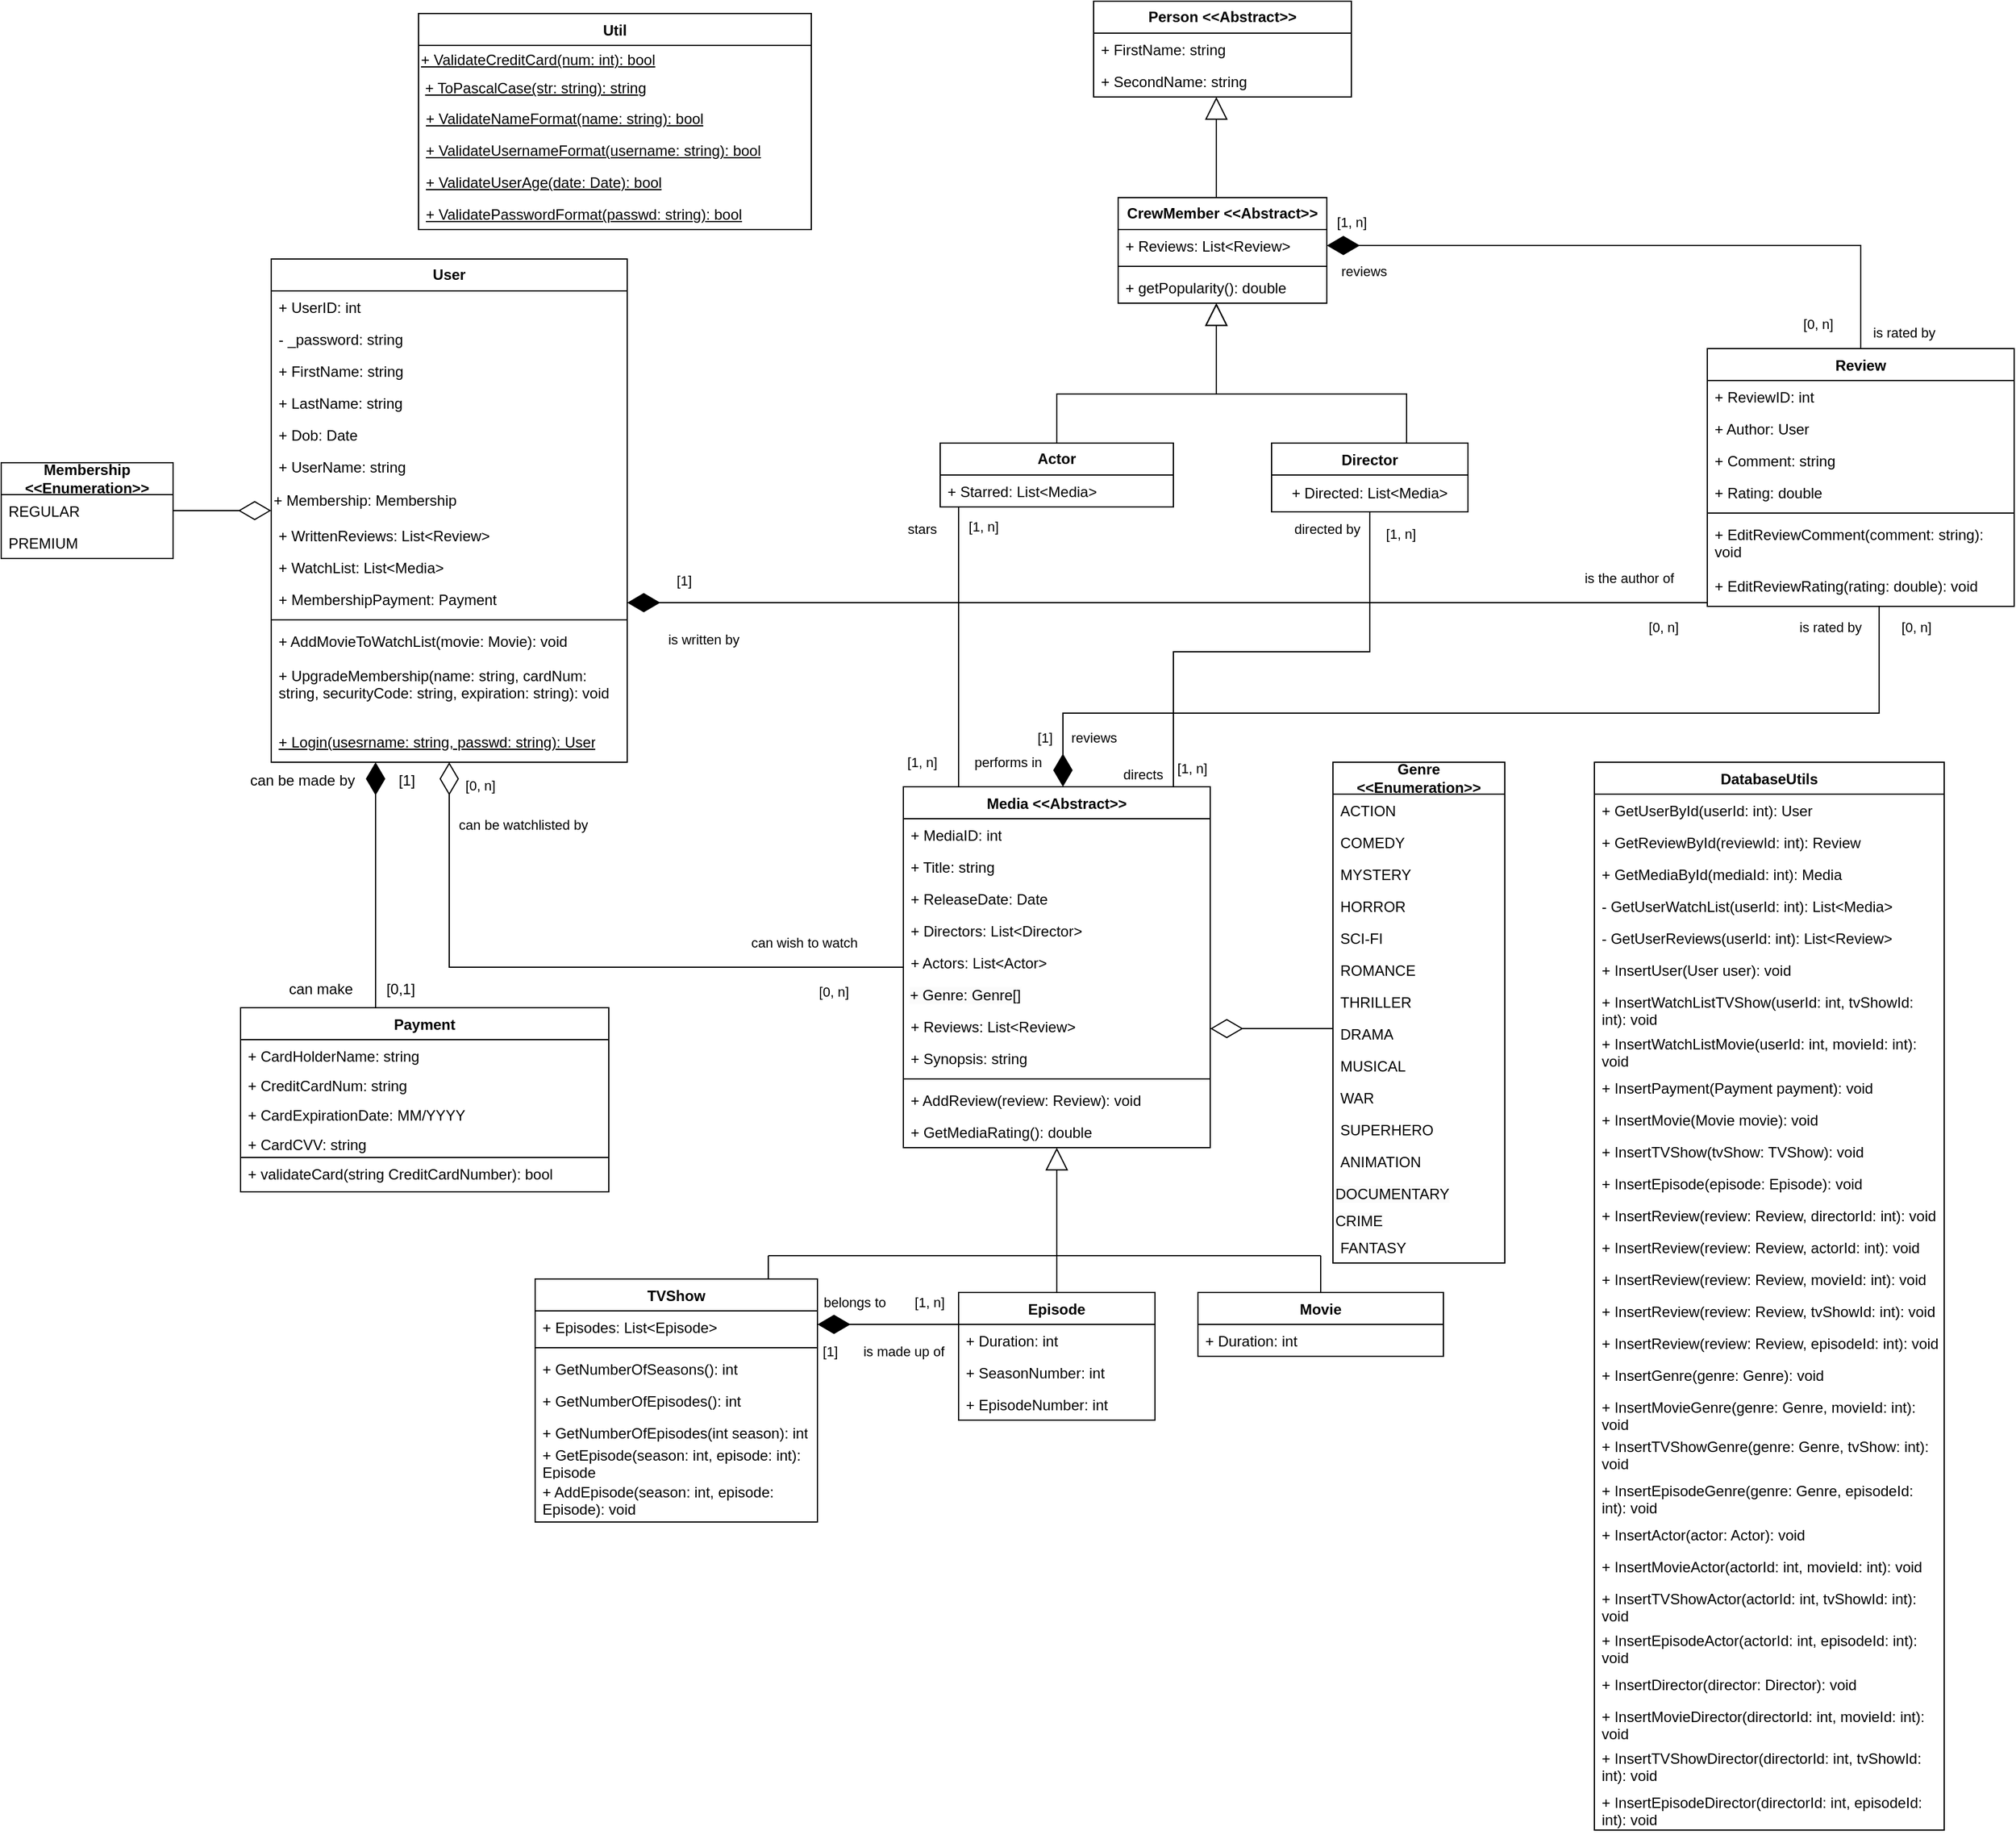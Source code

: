 <mxfile version="24.8.6">
  <diagram name="Page-1" id="HcJHUl06xo1zprfPt9uz">
    <mxGraphModel dx="2284" dy="-322" grid="1" gridSize="6" guides="1" tooltips="1" connect="1" arrows="1" fold="1" page="1" pageScale="1" pageWidth="850" pageHeight="1100" math="0" shadow="0">
      <root>
        <mxCell id="0" />
        <mxCell id="1" parent="0" />
        <mxCell id="VsHe4cQHPtOiA9iz4xQq-102" value="&lt;b&gt;User&lt;/b&gt;" style="swimlane;fontStyle=0;childLayout=stackLayout;horizontal=1;startSize=26;fillColor=none;horizontalStack=0;resizeParent=1;resizeParentMax=0;resizeLast=0;collapsible=1;marginBottom=0;whiteSpace=wrap;html=1;" parent="1" vertex="1">
          <mxGeometry x="-610" y="1330" width="290" height="410" as="geometry" />
        </mxCell>
        <mxCell id="VsHe4cQHPtOiA9iz4xQq-103" value="+ UserID: int" style="text;strokeColor=none;fillColor=none;align=left;verticalAlign=top;spacingLeft=4;spacingRight=4;overflow=hidden;rotatable=0;points=[[0,0.5],[1,0.5]];portConstraint=eastwest;whiteSpace=wrap;html=1;" parent="VsHe4cQHPtOiA9iz4xQq-102" vertex="1">
          <mxGeometry y="26" width="290" height="26" as="geometry" />
        </mxCell>
        <mxCell id="VsHe4cQHPtOiA9iz4xQq-107" value="- _password: string" style="text;strokeColor=none;fillColor=none;align=left;verticalAlign=top;spacingLeft=4;spacingRight=4;overflow=hidden;rotatable=0;points=[[0,0.5],[1,0.5]];portConstraint=eastwest;whiteSpace=wrap;html=1;" parent="VsHe4cQHPtOiA9iz4xQq-102" vertex="1">
          <mxGeometry y="52" width="290" height="26" as="geometry" />
        </mxCell>
        <mxCell id="VsHe4cQHPtOiA9iz4xQq-104" value="+ FirstName: string" style="text;strokeColor=none;fillColor=none;align=left;verticalAlign=top;spacingLeft=4;spacingRight=4;overflow=hidden;rotatable=0;points=[[0,0.5],[1,0.5]];portConstraint=eastwest;whiteSpace=wrap;html=1;" parent="VsHe4cQHPtOiA9iz4xQq-102" vertex="1">
          <mxGeometry y="78" width="290" height="26" as="geometry" />
        </mxCell>
        <mxCell id="VsHe4cQHPtOiA9iz4xQq-105" value="+ LastName: string" style="text;strokeColor=none;fillColor=none;align=left;verticalAlign=top;spacingLeft=4;spacingRight=4;overflow=hidden;rotatable=0;points=[[0,0.5],[1,0.5]];portConstraint=eastwest;whiteSpace=wrap;html=1;" parent="VsHe4cQHPtOiA9iz4xQq-102" vertex="1">
          <mxGeometry y="104" width="290" height="26" as="geometry" />
        </mxCell>
        <mxCell id="8GnqbFCGLRigF7MGzgQY-35" value="+ Dob: Date" style="text;strokeColor=none;fillColor=none;align=left;verticalAlign=top;spacingLeft=4;spacingRight=4;overflow=hidden;rotatable=0;points=[[0,0.5],[1,0.5]];portConstraint=eastwest;whiteSpace=wrap;html=1;" parent="VsHe4cQHPtOiA9iz4xQq-102" vertex="1">
          <mxGeometry y="130" width="290" height="26" as="geometry" />
        </mxCell>
        <mxCell id="VsHe4cQHPtOiA9iz4xQq-106" value="+ UserName: string" style="text;strokeColor=none;fillColor=none;align=left;verticalAlign=top;spacingLeft=4;spacingRight=4;overflow=hidden;rotatable=0;points=[[0,0.5],[1,0.5]];portConstraint=eastwest;whiteSpace=wrap;html=1;" parent="VsHe4cQHPtOiA9iz4xQq-102" vertex="1">
          <mxGeometry y="156" width="290" height="26" as="geometry" />
        </mxCell>
        <mxCell id="8GnqbFCGLRigF7MGzgQY-14" value="+ Membership: Membership" style="text;html=1;align=left;verticalAlign=middle;resizable=0;points=[];autosize=1;strokeColor=none;fillColor=none;" parent="VsHe4cQHPtOiA9iz4xQq-102" vertex="1">
          <mxGeometry y="182" width="290" height="30" as="geometry" />
        </mxCell>
        <mxCell id="VsHe4cQHPtOiA9iz4xQq-108" value="+ WrittenReviews: List&amp;lt;Review&amp;gt;" style="text;strokeColor=none;fillColor=none;align=left;verticalAlign=top;spacingLeft=4;spacingRight=4;overflow=hidden;rotatable=0;points=[[0,0.5],[1,0.5]];portConstraint=eastwest;whiteSpace=wrap;html=1;" parent="VsHe4cQHPtOiA9iz4xQq-102" vertex="1">
          <mxGeometry y="212" width="290" height="26" as="geometry" />
        </mxCell>
        <mxCell id="VsHe4cQHPtOiA9iz4xQq-110" value="+ WatchList: List&amp;lt;Media&amp;gt;" style="text;strokeColor=none;fillColor=none;align=left;verticalAlign=top;spacingLeft=4;spacingRight=4;overflow=hidden;rotatable=0;points=[[0,0.5],[1,0.5]];portConstraint=eastwest;whiteSpace=wrap;html=1;" parent="VsHe4cQHPtOiA9iz4xQq-102" vertex="1">
          <mxGeometry y="238" width="290" height="26" as="geometry" />
        </mxCell>
        <mxCell id="9-BU_oQjRqdLFqG4qw6S-31" value="+ MembershipPayment: Payment" style="text;strokeColor=none;fillColor=none;align=left;verticalAlign=top;spacingLeft=4;spacingRight=4;overflow=hidden;rotatable=0;points=[[0,0.5],[1,0.5]];portConstraint=eastwest;whiteSpace=wrap;html=1;" parent="VsHe4cQHPtOiA9iz4xQq-102" vertex="1">
          <mxGeometry y="264" width="290" height="26" as="geometry" />
        </mxCell>
        <mxCell id="VsHe4cQHPtOiA9iz4xQq-109" value="" style="line;strokeWidth=1;fillColor=none;align=left;verticalAlign=middle;spacingTop=-1;spacingLeft=3;spacingRight=3;rotatable=0;labelPosition=right;points=[];portConstraint=eastwest;strokeColor=inherit;" parent="VsHe4cQHPtOiA9iz4xQq-102" vertex="1">
          <mxGeometry y="290" width="290" height="8" as="geometry" />
        </mxCell>
        <mxCell id="VsHe4cQHPtOiA9iz4xQq-112" value="+ AddMovieToWatchList(movie: Movie): void" style="text;strokeColor=none;fillColor=none;align=left;verticalAlign=top;spacingLeft=4;spacingRight=4;overflow=hidden;rotatable=0;points=[[0,0.5],[1,0.5]];portConstraint=eastwest;whiteSpace=wrap;html=1;" parent="VsHe4cQHPtOiA9iz4xQq-102" vertex="1">
          <mxGeometry y="298" width="290" height="28" as="geometry" />
        </mxCell>
        <mxCell id="9-BU_oQjRqdLFqG4qw6S-32" value="+ UpgradeMembership(name: string, cardNum: string, securityCode: string, expiration: string): void" style="text;strokeColor=none;fillColor=none;align=left;verticalAlign=top;spacingLeft=4;spacingRight=4;overflow=hidden;rotatable=0;points=[[0,0.5],[1,0.5]];portConstraint=eastwest;whiteSpace=wrap;html=1;" parent="VsHe4cQHPtOiA9iz4xQq-102" vertex="1">
          <mxGeometry y="326" width="290" height="54" as="geometry" />
        </mxCell>
        <mxCell id="8GnqbFCGLRigF7MGzgQY-40" value="&lt;u&gt;+ Login(usesrname: string, passwd: string): User&lt;/u&gt;" style="text;strokeColor=none;fillColor=none;align=left;verticalAlign=top;spacingLeft=4;spacingRight=4;overflow=hidden;rotatable=0;points=[[0,0.5],[1,0.5]];portConstraint=eastwest;whiteSpace=wrap;html=1;" parent="VsHe4cQHPtOiA9iz4xQq-102" vertex="1">
          <mxGeometry y="380" width="290" height="30" as="geometry" />
        </mxCell>
        <mxCell id="VsHe4cQHPtOiA9iz4xQq-113" value="&lt;div&gt;Movie&lt;/div&gt;" style="swimlane;fontStyle=1;align=center;verticalAlign=top;childLayout=stackLayout;horizontal=1;startSize=26;horizontalStack=0;resizeParent=1;resizeParentMax=0;resizeLast=0;collapsible=1;marginBottom=0;whiteSpace=wrap;html=1;" parent="1" vertex="1">
          <mxGeometry x="145" y="2172" width="200" height="52" as="geometry" />
        </mxCell>
        <mxCell id="VsHe4cQHPtOiA9iz4xQq-114" value="+ Duration: int" style="text;strokeColor=none;fillColor=none;align=left;verticalAlign=top;spacingLeft=4;spacingRight=4;overflow=hidden;rotatable=0;points=[[0,0.5],[1,0.5]];portConstraint=eastwest;whiteSpace=wrap;html=1;" parent="VsHe4cQHPtOiA9iz4xQq-113" vertex="1">
          <mxGeometry y="26" width="200" height="26" as="geometry" />
        </mxCell>
        <mxCell id="VsHe4cQHPtOiA9iz4xQq-115" value="" style="edgeStyle=orthogonalEdgeStyle;rounded=0;orthogonalLoop=1;jettySize=auto;html=1;fontSize=12;startSize=8;endSize=16;endArrow=block;endFill=0;" parent="1" source="VsHe4cQHPtOiA9iz4xQq-116" target="VsHe4cQHPtOiA9iz4xQq-195" edge="1">
          <mxGeometry relative="1" as="geometry">
            <mxPoint x="95" y="1320" as="targetPoint" />
            <Array as="points">
              <mxPoint x="30" y="1440" />
              <mxPoint x="160" y="1440" />
            </Array>
          </mxGeometry>
        </mxCell>
        <mxCell id="VsHe4cQHPtOiA9iz4xQq-116" value="&lt;b&gt;Actor&lt;/b&gt;" style="swimlane;fontStyle=0;childLayout=stackLayout;horizontal=1;startSize=26;fillColor=none;horizontalStack=0;resizeParent=1;resizeParentMax=0;resizeLast=0;collapsible=1;marginBottom=0;whiteSpace=wrap;html=1;" parent="1" vertex="1">
          <mxGeometry x="-65" y="1480" width="190" height="52" as="geometry" />
        </mxCell>
        <mxCell id="VsHe4cQHPtOiA9iz4xQq-118" value="+ Starred: List&amp;lt;Media&amp;gt;" style="text;strokeColor=none;fillColor=none;align=left;verticalAlign=top;spacingLeft=4;spacingRight=4;overflow=hidden;rotatable=0;points=[[0,0.5],[1,0.5]];portConstraint=eastwest;whiteSpace=wrap;html=1;" parent="VsHe4cQHPtOiA9iz4xQq-116" vertex="1">
          <mxGeometry y="26" width="190" height="26" as="geometry" />
        </mxCell>
        <mxCell id="VsHe4cQHPtOiA9iz4xQq-119" value="&lt;b&gt;Person &amp;lt;&amp;lt;Abstract&amp;gt;&amp;gt;&lt;/b&gt;" style="swimlane;fontStyle=0;childLayout=stackLayout;horizontal=1;startSize=26;fillColor=none;horizontalStack=0;resizeParent=1;resizeParentMax=0;resizeLast=0;collapsible=1;marginBottom=0;whiteSpace=wrap;html=1;" parent="1" vertex="1">
          <mxGeometry x="60" y="1120" width="210" height="78" as="geometry" />
        </mxCell>
        <mxCell id="VsHe4cQHPtOiA9iz4xQq-120" value="+ FirstName: string" style="text;strokeColor=none;fillColor=none;align=left;verticalAlign=top;spacingLeft=4;spacingRight=4;overflow=hidden;rotatable=0;points=[[0,0.5],[1,0.5]];portConstraint=eastwest;whiteSpace=wrap;html=1;" parent="VsHe4cQHPtOiA9iz4xQq-119" vertex="1">
          <mxGeometry y="26" width="210" height="26" as="geometry" />
        </mxCell>
        <mxCell id="VsHe4cQHPtOiA9iz4xQq-121" value="+ SecondName: string" style="text;strokeColor=none;fillColor=none;align=left;verticalAlign=top;spacingLeft=4;spacingRight=4;overflow=hidden;rotatable=0;points=[[0,0.5],[1,0.5]];portConstraint=eastwest;whiteSpace=wrap;html=1;" parent="VsHe4cQHPtOiA9iz4xQq-119" vertex="1">
          <mxGeometry y="52" width="210" height="26" as="geometry" />
        </mxCell>
        <mxCell id="VsHe4cQHPtOiA9iz4xQq-122" value="&lt;div&gt;Review&lt;/div&gt;" style="swimlane;fontStyle=1;align=center;verticalAlign=top;childLayout=stackLayout;horizontal=1;startSize=26;horizontalStack=0;resizeParent=1;resizeParentMax=0;resizeLast=0;collapsible=1;marginBottom=0;whiteSpace=wrap;html=1;" parent="1" vertex="1">
          <mxGeometry x="560" y="1403" width="250" height="210" as="geometry" />
        </mxCell>
        <mxCell id="VsHe4cQHPtOiA9iz4xQq-123" value="+ ReviewID: int" style="text;strokeColor=none;fillColor=none;align=left;verticalAlign=top;spacingLeft=4;spacingRight=4;overflow=hidden;rotatable=0;points=[[0,0.5],[1,0.5]];portConstraint=eastwest;whiteSpace=wrap;html=1;" parent="VsHe4cQHPtOiA9iz4xQq-122" vertex="1">
          <mxGeometry y="26" width="250" height="26" as="geometry" />
        </mxCell>
        <mxCell id="VsHe4cQHPtOiA9iz4xQq-203" value="+ Author: User" style="text;strokeColor=none;fillColor=none;align=left;verticalAlign=top;spacingLeft=4;spacingRight=4;overflow=hidden;rotatable=0;points=[[0,0.5],[1,0.5]];portConstraint=eastwest;whiteSpace=wrap;html=1;" parent="VsHe4cQHPtOiA9iz4xQq-122" vertex="1">
          <mxGeometry y="52" width="250" height="26" as="geometry" />
        </mxCell>
        <mxCell id="VsHe4cQHPtOiA9iz4xQq-124" value="+ Comment: string" style="text;strokeColor=none;fillColor=none;align=left;verticalAlign=top;spacingLeft=4;spacingRight=4;overflow=hidden;rotatable=0;points=[[0,0.5],[1,0.5]];portConstraint=eastwest;whiteSpace=wrap;html=1;" parent="VsHe4cQHPtOiA9iz4xQq-122" vertex="1">
          <mxGeometry y="78" width="250" height="26" as="geometry" />
        </mxCell>
        <mxCell id="VsHe4cQHPtOiA9iz4xQq-125" value="+ Rating: double" style="text;strokeColor=none;fillColor=none;align=left;verticalAlign=top;spacingLeft=4;spacingRight=4;overflow=hidden;rotatable=0;points=[[0,0.5],[1,0.5]];portConstraint=eastwest;whiteSpace=wrap;html=1;" parent="VsHe4cQHPtOiA9iz4xQq-122" vertex="1">
          <mxGeometry y="104" width="250" height="26" as="geometry" />
        </mxCell>
        <mxCell id="VsHe4cQHPtOiA9iz4xQq-126" value="" style="line;strokeWidth=1;fillColor=none;align=left;verticalAlign=middle;spacingTop=-1;spacingLeft=3;spacingRight=3;rotatable=0;labelPosition=right;points=[];portConstraint=eastwest;strokeColor=inherit;" parent="VsHe4cQHPtOiA9iz4xQq-122" vertex="1">
          <mxGeometry y="130" width="250" height="8" as="geometry" />
        </mxCell>
        <mxCell id="VsHe4cQHPtOiA9iz4xQq-127" value="+ EditReviewComment(comment: string): void" style="text;strokeColor=none;fillColor=none;align=left;verticalAlign=top;spacingLeft=4;spacingRight=4;overflow=hidden;rotatable=0;points=[[0,0.5],[1,0.5]];portConstraint=eastwest;whiteSpace=wrap;html=1;" parent="VsHe4cQHPtOiA9iz4xQq-122" vertex="1">
          <mxGeometry y="138" width="250" height="42" as="geometry" />
        </mxCell>
        <mxCell id="VsHe4cQHPtOiA9iz4xQq-128" value="+ EditReviewRating(rating: double): void" style="text;strokeColor=none;fillColor=none;align=left;verticalAlign=top;spacingLeft=4;spacingRight=4;overflow=hidden;rotatable=0;points=[[0,0.5],[1,0.5]];portConstraint=eastwest;whiteSpace=wrap;html=1;" parent="VsHe4cQHPtOiA9iz4xQq-122" vertex="1">
          <mxGeometry y="180" width="250" height="30" as="geometry" />
        </mxCell>
        <mxCell id="VsHe4cQHPtOiA9iz4xQq-129" value="Director" style="swimlane;fontStyle=1;align=center;verticalAlign=top;childLayout=stackLayout;horizontal=1;startSize=26;horizontalStack=0;resizeParent=1;resizeParentMax=0;resizeLast=0;collapsible=1;marginBottom=0;whiteSpace=wrap;html=1;" parent="1" vertex="1">
          <mxGeometry x="205" y="1480" width="160" height="56" as="geometry" />
        </mxCell>
        <mxCell id="VsHe4cQHPtOiA9iz4xQq-130" value="+ Directed: List&amp;lt;Media&amp;gt;" style="text;html=1;align=center;verticalAlign=middle;whiteSpace=wrap;rounded=0;" parent="VsHe4cQHPtOiA9iz4xQq-129" vertex="1">
          <mxGeometry y="26" width="160" height="30" as="geometry" />
        </mxCell>
        <mxCell id="VsHe4cQHPtOiA9iz4xQq-131" value="Media &amp;lt;&amp;lt;Abstract&amp;gt;&amp;gt;" style="swimlane;fontStyle=1;align=center;verticalAlign=top;childLayout=stackLayout;horizontal=1;startSize=26;horizontalStack=0;resizeParent=1;resizeParentMax=0;resizeLast=0;collapsible=1;marginBottom=0;whiteSpace=wrap;html=1;" parent="1" vertex="1">
          <mxGeometry x="-95" y="1760" width="250" height="294" as="geometry" />
        </mxCell>
        <mxCell id="VsHe4cQHPtOiA9iz4xQq-132" value="+ MediaID: int" style="text;strokeColor=none;fillColor=none;align=left;verticalAlign=top;spacingLeft=4;spacingRight=4;overflow=hidden;rotatable=0;points=[[0,0.5],[1,0.5]];portConstraint=eastwest;whiteSpace=wrap;html=1;" parent="VsHe4cQHPtOiA9iz4xQq-131" vertex="1">
          <mxGeometry y="26" width="250" height="26" as="geometry" />
        </mxCell>
        <mxCell id="VsHe4cQHPtOiA9iz4xQq-133" value="+ Title: string" style="text;strokeColor=none;fillColor=none;align=left;verticalAlign=top;spacingLeft=4;spacingRight=4;overflow=hidden;rotatable=0;points=[[0,0.5],[1,0.5]];portConstraint=eastwest;whiteSpace=wrap;html=1;" parent="VsHe4cQHPtOiA9iz4xQq-131" vertex="1">
          <mxGeometry y="52" width="250" height="26" as="geometry" />
        </mxCell>
        <mxCell id="VsHe4cQHPtOiA9iz4xQq-134" value="+ ReleaseDate: Date" style="text;strokeColor=none;fillColor=none;align=left;verticalAlign=top;spacingLeft=4;spacingRight=4;overflow=hidden;rotatable=0;points=[[0,0.5],[1,0.5]];portConstraint=eastwest;whiteSpace=wrap;html=1;" parent="VsHe4cQHPtOiA9iz4xQq-131" vertex="1">
          <mxGeometry y="78" width="250" height="26" as="geometry" />
        </mxCell>
        <mxCell id="VsHe4cQHPtOiA9iz4xQq-135" value="+ Directors: List&amp;lt;Director&amp;gt;" style="text;strokeColor=none;fillColor=none;align=left;verticalAlign=top;spacingLeft=4;spacingRight=4;overflow=hidden;rotatable=0;points=[[0,0.5],[1,0.5]];portConstraint=eastwest;whiteSpace=wrap;html=1;" parent="VsHe4cQHPtOiA9iz4xQq-131" vertex="1">
          <mxGeometry y="104" width="250" height="26" as="geometry" />
        </mxCell>
        <mxCell id="VsHe4cQHPtOiA9iz4xQq-136" value="+ Actors: List&amp;lt;Actor&amp;gt;" style="text;strokeColor=none;fillColor=none;align=left;verticalAlign=top;spacingLeft=4;spacingRight=4;overflow=hidden;rotatable=0;points=[[0,0.5],[1,0.5]];portConstraint=eastwest;whiteSpace=wrap;html=1;" parent="VsHe4cQHPtOiA9iz4xQq-131" vertex="1">
          <mxGeometry y="130" width="250" height="26" as="geometry" />
        </mxCell>
        <mxCell id="VsHe4cQHPtOiA9iz4xQq-137" value="&amp;nbsp;&lt;span style=&quot;color: rgb(0, 0, 0); font-family: Helvetica; font-size: 12px; font-style: normal; font-variant-ligatures: normal; font-variant-caps: normal; font-weight: 400; letter-spacing: normal; orphans: 2; text-align: left; text-indent: 0px; text-transform: none; widows: 2; word-spacing: 0px; -webkit-text-stroke-width: 0px; white-space: normal; background-color: rgb(251, 251, 251); text-decoration-thickness: initial; text-decoration-style: initial; text-decoration-color: initial; display: inline !important; float: none;&quot;&gt;+ Genre: Genre[]&lt;/span&gt;" style="text;whiteSpace=wrap;html=1;" parent="VsHe4cQHPtOiA9iz4xQq-131" vertex="1">
          <mxGeometry y="156" width="250" height="26" as="geometry" />
        </mxCell>
        <mxCell id="VsHe4cQHPtOiA9iz4xQq-138" value="+ Reviews: List&amp;lt;Review&amp;gt;" style="text;strokeColor=none;fillColor=none;align=left;verticalAlign=top;spacingLeft=4;spacingRight=4;overflow=hidden;rotatable=0;points=[[0,0.5],[1,0.5]];portConstraint=eastwest;whiteSpace=wrap;html=1;" parent="VsHe4cQHPtOiA9iz4xQq-131" vertex="1">
          <mxGeometry y="182" width="250" height="26" as="geometry" />
        </mxCell>
        <mxCell id="VsHe4cQHPtOiA9iz4xQq-140" value="+ Synopsis: string" style="text;strokeColor=none;fillColor=none;align=left;verticalAlign=top;spacingLeft=4;spacingRight=4;overflow=hidden;rotatable=0;points=[[0,0.5],[1,0.5]];portConstraint=eastwest;whiteSpace=wrap;html=1;" parent="VsHe4cQHPtOiA9iz4xQq-131" vertex="1">
          <mxGeometry y="208" width="250" height="26" as="geometry" />
        </mxCell>
        <mxCell id="VsHe4cQHPtOiA9iz4xQq-141" value="" style="line;strokeWidth=1;fillColor=none;align=left;verticalAlign=middle;spacingTop=-1;spacingLeft=3;spacingRight=3;rotatable=0;labelPosition=right;points=[];portConstraint=eastwest;strokeColor=inherit;" parent="VsHe4cQHPtOiA9iz4xQq-131" vertex="1">
          <mxGeometry y="234" width="250" height="8" as="geometry" />
        </mxCell>
        <mxCell id="VsHe4cQHPtOiA9iz4xQq-142" value="+ AddReview(review: Review): void" style="text;strokeColor=none;fillColor=none;align=left;verticalAlign=top;spacingLeft=4;spacingRight=4;overflow=hidden;rotatable=0;points=[[0,0.5],[1,0.5]];portConstraint=eastwest;whiteSpace=wrap;html=1;" parent="VsHe4cQHPtOiA9iz4xQq-131" vertex="1">
          <mxGeometry y="242" width="250" height="26" as="geometry" />
        </mxCell>
        <mxCell id="VsHe4cQHPtOiA9iz4xQq-143" value="+ GetMediaRating(): double" style="text;strokeColor=none;fillColor=none;align=left;verticalAlign=top;spacingLeft=4;spacingRight=4;overflow=hidden;rotatable=0;points=[[0,0.5],[1,0.5]];portConstraint=eastwest;whiteSpace=wrap;html=1;" parent="VsHe4cQHPtOiA9iz4xQq-131" vertex="1">
          <mxGeometry y="268" width="250" height="26" as="geometry" />
        </mxCell>
        <mxCell id="VsHe4cQHPtOiA9iz4xQq-144" value="&lt;b&gt;Genre &amp;lt;&amp;lt;Enumeration&amp;gt;&amp;gt;&lt;/b&gt;" style="swimlane;fontStyle=0;childLayout=stackLayout;horizontal=1;startSize=26;fillColor=none;horizontalStack=0;resizeParent=1;resizeParentMax=0;resizeLast=0;collapsible=1;marginBottom=0;whiteSpace=wrap;html=1;" parent="1" vertex="1">
          <mxGeometry x="255" y="1740" width="140" height="408" as="geometry" />
        </mxCell>
        <mxCell id="VsHe4cQHPtOiA9iz4xQq-145" value="ACTION" style="text;strokeColor=none;fillColor=none;align=left;verticalAlign=top;spacingLeft=4;spacingRight=4;overflow=hidden;rotatable=0;points=[[0,0.5],[1,0.5]];portConstraint=eastwest;whiteSpace=wrap;html=1;" parent="VsHe4cQHPtOiA9iz4xQq-144" vertex="1">
          <mxGeometry y="26" width="140" height="26" as="geometry" />
        </mxCell>
        <mxCell id="VsHe4cQHPtOiA9iz4xQq-146" value="COMEDY" style="text;strokeColor=none;fillColor=none;align=left;verticalAlign=top;spacingLeft=4;spacingRight=4;overflow=hidden;rotatable=0;points=[[0,0.5],[1,0.5]];portConstraint=eastwest;whiteSpace=wrap;html=1;" parent="VsHe4cQHPtOiA9iz4xQq-144" vertex="1">
          <mxGeometry y="52" width="140" height="26" as="geometry" />
        </mxCell>
        <mxCell id="VsHe4cQHPtOiA9iz4xQq-147" value="MYSTERY" style="text;strokeColor=none;fillColor=none;align=left;verticalAlign=top;spacingLeft=4;spacingRight=4;overflow=hidden;rotatable=0;points=[[0,0.5],[1,0.5]];portConstraint=eastwest;whiteSpace=wrap;html=1;" parent="VsHe4cQHPtOiA9iz4xQq-144" vertex="1">
          <mxGeometry y="78" width="140" height="26" as="geometry" />
        </mxCell>
        <mxCell id="VsHe4cQHPtOiA9iz4xQq-148" value="HORROR" style="text;strokeColor=none;fillColor=none;align=left;verticalAlign=top;spacingLeft=4;spacingRight=4;overflow=hidden;rotatable=0;points=[[0,0.5],[1,0.5]];portConstraint=eastwest;whiteSpace=wrap;html=1;" parent="VsHe4cQHPtOiA9iz4xQq-144" vertex="1">
          <mxGeometry y="104" width="140" height="26" as="geometry" />
        </mxCell>
        <mxCell id="VsHe4cQHPtOiA9iz4xQq-149" value="SCI-FI" style="text;strokeColor=none;fillColor=none;align=left;verticalAlign=top;spacingLeft=4;spacingRight=4;overflow=hidden;rotatable=0;points=[[0,0.5],[1,0.5]];portConstraint=eastwest;whiteSpace=wrap;html=1;" parent="VsHe4cQHPtOiA9iz4xQq-144" vertex="1">
          <mxGeometry y="130" width="140" height="26" as="geometry" />
        </mxCell>
        <mxCell id="VsHe4cQHPtOiA9iz4xQq-150" value="ROMANCE" style="text;strokeColor=none;fillColor=none;align=left;verticalAlign=top;spacingLeft=4;spacingRight=4;overflow=hidden;rotatable=0;points=[[0,0.5],[1,0.5]];portConstraint=eastwest;whiteSpace=wrap;html=1;" parent="VsHe4cQHPtOiA9iz4xQq-144" vertex="1">
          <mxGeometry y="156" width="140" height="26" as="geometry" />
        </mxCell>
        <mxCell id="VsHe4cQHPtOiA9iz4xQq-151" value="THRILLER" style="text;strokeColor=none;fillColor=none;align=left;verticalAlign=top;spacingLeft=4;spacingRight=4;overflow=hidden;rotatable=0;points=[[0,0.5],[1,0.5]];portConstraint=eastwest;whiteSpace=wrap;html=1;" parent="VsHe4cQHPtOiA9iz4xQq-144" vertex="1">
          <mxGeometry y="182" width="140" height="26" as="geometry" />
        </mxCell>
        <mxCell id="VsHe4cQHPtOiA9iz4xQq-152" value="DRAMA" style="text;strokeColor=none;fillColor=none;align=left;verticalAlign=top;spacingLeft=4;spacingRight=4;overflow=hidden;rotatable=0;points=[[0,0.5],[1,0.5]];portConstraint=eastwest;whiteSpace=wrap;html=1;" parent="VsHe4cQHPtOiA9iz4xQq-144" vertex="1">
          <mxGeometry y="208" width="140" height="26" as="geometry" />
        </mxCell>
        <mxCell id="VsHe4cQHPtOiA9iz4xQq-153" value="MUSICAL" style="text;strokeColor=none;fillColor=none;align=left;verticalAlign=top;spacingLeft=4;spacingRight=4;overflow=hidden;rotatable=0;points=[[0,0.5],[1,0.5]];portConstraint=eastwest;whiteSpace=wrap;html=1;" parent="VsHe4cQHPtOiA9iz4xQq-144" vertex="1">
          <mxGeometry y="234" width="140" height="26" as="geometry" />
        </mxCell>
        <mxCell id="VsHe4cQHPtOiA9iz4xQq-154" value="WAR" style="text;strokeColor=none;fillColor=none;align=left;verticalAlign=top;spacingLeft=4;spacingRight=4;overflow=hidden;rotatable=0;points=[[0,0.5],[1,0.5]];portConstraint=eastwest;whiteSpace=wrap;html=1;" parent="VsHe4cQHPtOiA9iz4xQq-144" vertex="1">
          <mxGeometry y="260" width="140" height="26" as="geometry" />
        </mxCell>
        <mxCell id="VsHe4cQHPtOiA9iz4xQq-155" value="SUPERHERO" style="text;strokeColor=none;fillColor=none;align=left;verticalAlign=top;spacingLeft=4;spacingRight=4;overflow=hidden;rotatable=0;points=[[0,0.5],[1,0.5]];portConstraint=eastwest;whiteSpace=wrap;html=1;" parent="VsHe4cQHPtOiA9iz4xQq-144" vertex="1">
          <mxGeometry y="286" width="140" height="26" as="geometry" />
        </mxCell>
        <mxCell id="VsHe4cQHPtOiA9iz4xQq-156" value="ANIMATION" style="text;strokeColor=none;fillColor=none;align=left;verticalAlign=top;spacingLeft=4;spacingRight=4;overflow=hidden;rotatable=0;points=[[0,0.5],[1,0.5]];portConstraint=eastwest;whiteSpace=wrap;html=1;" parent="VsHe4cQHPtOiA9iz4xQq-144" vertex="1">
          <mxGeometry y="312" width="140" height="26" as="geometry" />
        </mxCell>
        <mxCell id="VsHe4cQHPtOiA9iz4xQq-157" value="&lt;span style=&quot;color: rgb(0, 0, 0); font-family: Helvetica; font-size: 12px; font-style: normal; font-variant-ligatures: normal; font-variant-caps: normal; font-weight: 400; letter-spacing: normal; orphans: 2; text-align: left; text-indent: 0px; text-transform: none; widows: 2; word-spacing: 0px; -webkit-text-stroke-width: 0px; white-space: normal; background-color: rgb(251, 251, 251); text-decoration-thickness: initial; text-decoration-style: initial; text-decoration-color: initial; display: inline !important; float: none;&quot;&gt;DOCUMENTARY&lt;/span&gt;" style="text;whiteSpace=wrap;html=1;" parent="VsHe4cQHPtOiA9iz4xQq-144" vertex="1">
          <mxGeometry y="338" width="140" height="22" as="geometry" />
        </mxCell>
        <mxCell id="VsHe4cQHPtOiA9iz4xQq-158" value="&lt;span style=&quot;color: rgb(0, 0, 0); font-family: Helvetica; font-size: 12px; font-style: normal; font-variant-ligatures: normal; font-variant-caps: normal; font-weight: 400; letter-spacing: normal; orphans: 2; text-align: left; text-indent: 0px; text-transform: none; widows: 2; word-spacing: 0px; -webkit-text-stroke-width: 0px; white-space: normal; background-color: rgb(251, 251, 251); text-decoration-thickness: initial; text-decoration-style: initial; text-decoration-color: initial; display: inline !important; float: none;&quot;&gt;CRIME&lt;/span&gt;" style="text;whiteSpace=wrap;html=1;" parent="VsHe4cQHPtOiA9iz4xQq-144" vertex="1">
          <mxGeometry y="360" width="140" height="22" as="geometry" />
        </mxCell>
        <mxCell id="VsHe4cQHPtOiA9iz4xQq-159" value="FANTASY" style="text;strokeColor=none;fillColor=none;align=left;verticalAlign=top;spacingLeft=4;spacingRight=4;overflow=hidden;rotatable=0;points=[[0,0.5],[1,0.5]];portConstraint=eastwest;whiteSpace=wrap;html=1;" parent="VsHe4cQHPtOiA9iz4xQq-144" vertex="1">
          <mxGeometry y="382" width="140" height="26" as="geometry" />
        </mxCell>
        <mxCell id="VsHe4cQHPtOiA9iz4xQq-160" value="TVShow" style="swimlane;fontStyle=1;align=center;verticalAlign=top;childLayout=stackLayout;horizontal=1;startSize=26;horizontalStack=0;resizeParent=1;resizeParentMax=0;resizeLast=0;collapsible=1;marginBottom=0;whiteSpace=wrap;html=1;" parent="1" vertex="1">
          <mxGeometry x="-395" y="2161" width="230" height="198" as="geometry" />
        </mxCell>
        <mxCell id="VsHe4cQHPtOiA9iz4xQq-161" value="+ Episodes: List&amp;lt;Episode&amp;gt;" style="text;strokeColor=none;fillColor=none;align=left;verticalAlign=top;spacingLeft=4;spacingRight=4;overflow=hidden;rotatable=0;points=[[0,0.5],[1,0.5]];portConstraint=eastwest;whiteSpace=wrap;html=1;" parent="VsHe4cQHPtOiA9iz4xQq-160" vertex="1">
          <mxGeometry y="26" width="230" height="26" as="geometry" />
        </mxCell>
        <mxCell id="VsHe4cQHPtOiA9iz4xQq-162" value="" style="line;strokeWidth=1;fillColor=none;align=left;verticalAlign=middle;spacingTop=-1;spacingLeft=3;spacingRight=3;rotatable=0;labelPosition=right;points=[];portConstraint=eastwest;strokeColor=inherit;" parent="VsHe4cQHPtOiA9iz4xQq-160" vertex="1">
          <mxGeometry y="52" width="230" height="8" as="geometry" />
        </mxCell>
        <mxCell id="VsHe4cQHPtOiA9iz4xQq-163" value="+ GetNumberOfSeasons(): int" style="text;strokeColor=none;fillColor=none;align=left;verticalAlign=top;spacingLeft=4;spacingRight=4;overflow=hidden;rotatable=0;points=[[0,0.5],[1,0.5]];portConstraint=eastwest;whiteSpace=wrap;html=1;" parent="VsHe4cQHPtOiA9iz4xQq-160" vertex="1">
          <mxGeometry y="60" width="230" height="26" as="geometry" />
        </mxCell>
        <mxCell id="VsHe4cQHPtOiA9iz4xQq-164" value="+ GetNumberOfEpisodes(): int" style="text;strokeColor=none;fillColor=none;align=left;verticalAlign=top;spacingLeft=4;spacingRight=4;overflow=hidden;rotatable=0;points=[[0,0.5],[1,0.5]];portConstraint=eastwest;whiteSpace=wrap;html=1;" parent="VsHe4cQHPtOiA9iz4xQq-160" vertex="1">
          <mxGeometry y="86" width="230" height="26" as="geometry" />
        </mxCell>
        <mxCell id="VsHe4cQHPtOiA9iz4xQq-165" value="+ GetNumberOfEpisodes(int season): int" style="text;strokeColor=none;fillColor=none;align=left;verticalAlign=top;spacingLeft=4;spacingRight=4;overflow=hidden;rotatable=0;points=[[0,0.5],[1,0.5]];portConstraint=eastwest;whiteSpace=wrap;html=1;" parent="VsHe4cQHPtOiA9iz4xQq-160" vertex="1">
          <mxGeometry y="112" width="230" height="18" as="geometry" />
        </mxCell>
        <mxCell id="VsHe4cQHPtOiA9iz4xQq-166" value="+ GetEpisode(season: int, episode: int): Episode" style="text;strokeColor=none;fillColor=none;align=left;verticalAlign=top;spacingLeft=4;spacingRight=4;overflow=hidden;rotatable=0;points=[[0,0.5],[1,0.5]];portConstraint=eastwest;whiteSpace=wrap;html=1;" parent="VsHe4cQHPtOiA9iz4xQq-160" vertex="1">
          <mxGeometry y="130" width="230" height="30" as="geometry" />
        </mxCell>
        <mxCell id="VsHe4cQHPtOiA9iz4xQq-167" value="+ AddEpisode(season: int, episode: Episode): void" style="text;strokeColor=none;fillColor=none;align=left;verticalAlign=top;spacingLeft=4;spacingRight=4;overflow=hidden;rotatable=0;points=[[0,0.5],[1,0.5]];portConstraint=eastwest;whiteSpace=wrap;html=1;" parent="VsHe4cQHPtOiA9iz4xQq-160" vertex="1">
          <mxGeometry y="160" width="230" height="38" as="geometry" />
        </mxCell>
        <mxCell id="VsHe4cQHPtOiA9iz4xQq-168" value="" style="edgeStyle=none;curved=1;rounded=0;orthogonalLoop=1;jettySize=auto;html=1;fontSize=12;startSize=8;endSize=16;endArrow=block;endFill=0;" parent="1" source="VsHe4cQHPtOiA9iz4xQq-169" target="VsHe4cQHPtOiA9iz4xQq-143" edge="1">
          <mxGeometry relative="1" as="geometry" />
        </mxCell>
        <mxCell id="VsHe4cQHPtOiA9iz4xQq-169" value="Episode" style="swimlane;fontStyle=1;align=center;verticalAlign=top;childLayout=stackLayout;horizontal=1;startSize=26;horizontalStack=0;resizeParent=1;resizeParentMax=0;resizeLast=0;collapsible=1;marginBottom=0;whiteSpace=wrap;html=1;" parent="1" vertex="1">
          <mxGeometry x="-50" y="2172" width="160" height="104" as="geometry" />
        </mxCell>
        <mxCell id="VsHe4cQHPtOiA9iz4xQq-170" value="+ Duration: int" style="text;strokeColor=none;fillColor=none;align=left;verticalAlign=top;spacingLeft=4;spacingRight=4;overflow=hidden;rotatable=0;points=[[0,0.5],[1,0.5]];portConstraint=eastwest;whiteSpace=wrap;html=1;" parent="VsHe4cQHPtOiA9iz4xQq-169" vertex="1">
          <mxGeometry y="26" width="160" height="26" as="geometry" />
        </mxCell>
        <mxCell id="9-BU_oQjRqdLFqG4qw6S-36" value="+ SeasonNumber: int" style="text;strokeColor=none;fillColor=none;align=left;verticalAlign=top;spacingLeft=4;spacingRight=4;overflow=hidden;rotatable=0;points=[[0,0.5],[1,0.5]];portConstraint=eastwest;whiteSpace=wrap;html=1;" parent="VsHe4cQHPtOiA9iz4xQq-169" vertex="1">
          <mxGeometry y="52" width="160" height="26" as="geometry" />
        </mxCell>
        <mxCell id="9-BU_oQjRqdLFqG4qw6S-37" value="+ EpisodeNumber: int" style="text;strokeColor=none;fillColor=none;align=left;verticalAlign=top;spacingLeft=4;spacingRight=4;overflow=hidden;rotatable=0;points=[[0,0.5],[1,0.5]];portConstraint=eastwest;whiteSpace=wrap;html=1;" parent="VsHe4cQHPtOiA9iz4xQq-169" vertex="1">
          <mxGeometry y="78" width="160" height="26" as="geometry" />
        </mxCell>
        <mxCell id="VsHe4cQHPtOiA9iz4xQq-171" value="" style="endArrow=none;html=1;rounded=0;fontSize=12;startSize=8;endSize=8;curved=1;" parent="1" edge="1">
          <mxGeometry width="50" height="50" relative="1" as="geometry">
            <mxPoint x="-205" y="2142" as="sourcePoint" />
            <mxPoint x="245" y="2142" as="targetPoint" />
          </mxGeometry>
        </mxCell>
        <mxCell id="VsHe4cQHPtOiA9iz4xQq-172" value="" style="endArrow=diamondThin;endFill=0;endSize=24;html=1;rounded=0;edgeStyle=orthogonalEdgeStyle;" parent="1" source="VsHe4cQHPtOiA9iz4xQq-144" target="VsHe4cQHPtOiA9iz4xQq-131" edge="1">
          <mxGeometry width="160" relative="1" as="geometry">
            <mxPoint x="385" y="2203.059" as="sourcePoint" />
            <mxPoint x="525" y="2150" as="targetPoint" />
            <Array as="points">
              <mxPoint x="215" y="1957" />
              <mxPoint x="215" y="1957" />
            </Array>
          </mxGeometry>
        </mxCell>
        <mxCell id="VsHe4cQHPtOiA9iz4xQq-173" value="" style="endArrow=none;html=1;rounded=0;fontSize=12;startSize=8;endSize=8;curved=1;entryX=0.5;entryY=0;entryDx=0;entryDy=0;" parent="1" target="VsHe4cQHPtOiA9iz4xQq-113" edge="1">
          <mxGeometry width="50" height="50" relative="1" as="geometry">
            <mxPoint x="245" y="2142" as="sourcePoint" />
            <mxPoint x="355" y="2092" as="targetPoint" />
          </mxGeometry>
        </mxCell>
        <mxCell id="VsHe4cQHPtOiA9iz4xQq-174" value="" style="endArrow=none;html=1;rounded=0;fontSize=12;startSize=8;endSize=8;curved=1;exitX=0.5;exitY=0;exitDx=0;exitDy=0;" parent="1" edge="1">
          <mxGeometry width="50" height="50" relative="1" as="geometry">
            <mxPoint x="-205.05" y="2161" as="sourcePoint" />
            <mxPoint x="-205.05" y="2142" as="targetPoint" />
          </mxGeometry>
        </mxCell>
        <mxCell id="VsHe4cQHPtOiA9iz4xQq-175" value="" style="endArrow=diamondThin;endFill=0;endSize=24;html=1;rounded=0;edgeStyle=orthogonalEdgeStyle;" parent="1" source="VsHe4cQHPtOiA9iz4xQq-131" target="VsHe4cQHPtOiA9iz4xQq-102" edge="1">
          <mxGeometry width="160" relative="1" as="geometry">
            <mxPoint x="-315" y="1770" as="sourcePoint" />
            <mxPoint x="285" y="1800" as="targetPoint" />
          </mxGeometry>
        </mxCell>
        <mxCell id="VsHe4cQHPtOiA9iz4xQq-176" value="[0, n]" style="edgeLabel;html=1;align=center;verticalAlign=middle;resizable=0;points=[];" parent="VsHe4cQHPtOiA9iz4xQq-175" connectable="0" vertex="1">
          <mxGeometry x="0.791" y="3" relative="1" as="geometry">
            <mxPoint x="28" y="-37" as="offset" />
          </mxGeometry>
        </mxCell>
        <mxCell id="VsHe4cQHPtOiA9iz4xQq-177" value="[0, n]" style="edgeLabel;html=1;align=center;verticalAlign=middle;resizable=0;points=[];" parent="VsHe4cQHPtOiA9iz4xQq-175" connectable="0" vertex="1">
          <mxGeometry x="-0.63" y="-2" relative="1" as="geometry">
            <mxPoint x="42" y="22" as="offset" />
          </mxGeometry>
        </mxCell>
        <mxCell id="VsHe4cQHPtOiA9iz4xQq-178" value="can be watchlisted by" style="edgeLabel;html=1;align=center;verticalAlign=middle;resizable=0;points=[];" parent="VsHe4cQHPtOiA9iz4xQq-175" connectable="0" vertex="1">
          <mxGeometry x="0.701" y="-4" relative="1" as="geometry">
            <mxPoint x="56" y="-30" as="offset" />
          </mxGeometry>
        </mxCell>
        <mxCell id="VsHe4cQHPtOiA9iz4xQq-179" value="can wish to watch" style="edgeLabel;html=1;align=center;verticalAlign=middle;resizable=0;points=[];" parent="VsHe4cQHPtOiA9iz4xQq-175" connectable="0" vertex="1">
          <mxGeometry x="-0.578" y="-2" relative="1" as="geometry">
            <mxPoint x="32" y="-18" as="offset" />
          </mxGeometry>
        </mxCell>
        <mxCell id="VsHe4cQHPtOiA9iz4xQq-180" value="" style="endArrow=diamondThin;endFill=1;endSize=24;html=1;rounded=0;edgeStyle=orthogonalEdgeStyle;" parent="1" source="VsHe4cQHPtOiA9iz4xQq-122" target="VsHe4cQHPtOiA9iz4xQq-102" edge="1">
          <mxGeometry width="160" relative="1" as="geometry">
            <mxPoint x="-65" y="1730" as="sourcePoint" />
            <mxPoint x="650" y="1730" as="targetPoint" />
            <Array as="points">
              <mxPoint x="235" y="1610" />
              <mxPoint x="235" y="1610" />
            </Array>
          </mxGeometry>
        </mxCell>
        <mxCell id="VsHe4cQHPtOiA9iz4xQq-181" value="[1]" style="edgeLabel;html=1;align=center;verticalAlign=middle;resizable=0;points=[];" parent="VsHe4cQHPtOiA9iz4xQq-180" connectable="0" vertex="1">
          <mxGeometry x="0.872" y="1" relative="1" as="geometry">
            <mxPoint x="-11" y="-19" as="offset" />
          </mxGeometry>
        </mxCell>
        <mxCell id="VsHe4cQHPtOiA9iz4xQq-182" value="[0, n]" style="edgeLabel;html=1;align=center;verticalAlign=middle;resizable=0;points=[];" parent="VsHe4cQHPtOiA9iz4xQq-180" connectable="0" vertex="1">
          <mxGeometry x="-0.846" relative="1" as="geometry">
            <mxPoint x="32" y="20" as="offset" />
          </mxGeometry>
        </mxCell>
        <mxCell id="VsHe4cQHPtOiA9iz4xQq-183" value="is written by" style="edgeLabel;html=1;align=center;verticalAlign=middle;resizable=0;points=[];" parent="VsHe4cQHPtOiA9iz4xQq-180" connectable="0" vertex="1">
          <mxGeometry x="0.703" y="-1" relative="1" as="geometry">
            <mxPoint x="-69" y="31" as="offset" />
          </mxGeometry>
        </mxCell>
        <mxCell id="VsHe4cQHPtOiA9iz4xQq-184" value="is the author of" style="edgeLabel;html=1;align=center;verticalAlign=middle;resizable=0;points=[];" parent="VsHe4cQHPtOiA9iz4xQq-180" connectable="0" vertex="1">
          <mxGeometry x="-0.762" y="-1" relative="1" as="geometry">
            <mxPoint x="40" y="-19" as="offset" />
          </mxGeometry>
        </mxCell>
        <mxCell id="VsHe4cQHPtOiA9iz4xQq-185" value="" style="endArrow=diamondThin;endFill=1;endSize=24;html=1;rounded=0;edgeStyle=orthogonalEdgeStyle;" parent="1" source="VsHe4cQHPtOiA9iz4xQq-122" target="VsHe4cQHPtOiA9iz4xQq-131" edge="1">
          <mxGeometry width="160" relative="1" as="geometry">
            <mxPoint x="155" y="1650" as="sourcePoint" />
            <mxPoint x="315" y="1650" as="targetPoint" />
            <Array as="points">
              <mxPoint x="700" y="1700" />
              <mxPoint x="35" y="1700" />
            </Array>
          </mxGeometry>
        </mxCell>
        <mxCell id="VsHe4cQHPtOiA9iz4xQq-186" value="[1]" style="edgeLabel;html=1;align=center;verticalAlign=middle;resizable=0;points=[];" parent="VsHe4cQHPtOiA9iz4xQq-185" connectable="0" vertex="1">
          <mxGeometry x="0.747" y="-1" relative="1" as="geometry">
            <mxPoint x="-58" y="21" as="offset" />
          </mxGeometry>
        </mxCell>
        <mxCell id="VsHe4cQHPtOiA9iz4xQq-187" value="[0, n]" style="edgeLabel;html=1;align=center;verticalAlign=middle;resizable=0;points=[];" parent="VsHe4cQHPtOiA9iz4xQq-185" connectable="0" vertex="1">
          <mxGeometry x="-0.312" y="1" relative="1" as="geometry">
            <mxPoint x="222" y="-71" as="offset" />
          </mxGeometry>
        </mxCell>
        <mxCell id="VsHe4cQHPtOiA9iz4xQq-188" value="is rated by" style="edgeLabel;html=1;align=center;verticalAlign=middle;resizable=0;points=[];" parent="VsHe4cQHPtOiA9iz4xQq-185" connectable="0" vertex="1">
          <mxGeometry x="-0.613" relative="1" as="geometry">
            <mxPoint x="30" y="-70" as="offset" />
          </mxGeometry>
        </mxCell>
        <mxCell id="VsHe4cQHPtOiA9iz4xQq-189" value="reviews" style="edgeLabel;html=1;align=center;verticalAlign=middle;resizable=0;points=[];" parent="VsHe4cQHPtOiA9iz4xQq-185" connectable="0" vertex="1">
          <mxGeometry x="0.725" y="2" relative="1" as="geometry">
            <mxPoint x="-27" y="18" as="offset" />
          </mxGeometry>
        </mxCell>
        <mxCell id="VsHe4cQHPtOiA9iz4xQq-190" value="" style="endArrow=diamondThin;endFill=1;endSize=24;html=1;rounded=0;edgeStyle=orthogonalEdgeStyle;" parent="1" source="VsHe4cQHPtOiA9iz4xQq-169" target="VsHe4cQHPtOiA9iz4xQq-160" edge="1">
          <mxGeometry width="160" relative="1" as="geometry">
            <mxPoint x="135" y="2100" as="sourcePoint" />
            <mxPoint x="295" y="2100" as="targetPoint" />
            <Array as="points">
              <mxPoint x="-115" y="2198" />
              <mxPoint x="-115" y="2198" />
            </Array>
          </mxGeometry>
        </mxCell>
        <mxCell id="VsHe4cQHPtOiA9iz4xQq-191" value="[1]" style="edgeLabel;html=1;align=center;verticalAlign=middle;resizable=0;points=[];" parent="VsHe4cQHPtOiA9iz4xQq-190" connectable="0" vertex="1">
          <mxGeometry x="-0.012" y="-1" relative="1" as="geometry">
            <mxPoint x="-48" y="23" as="offset" />
          </mxGeometry>
        </mxCell>
        <mxCell id="VsHe4cQHPtOiA9iz4xQq-192" value="[1, n]" style="edgeLabel;html=1;align=center;verticalAlign=middle;resizable=0;points=[];" parent="VsHe4cQHPtOiA9iz4xQq-190" connectable="0" vertex="1">
          <mxGeometry x="-0.388" y="3" relative="1" as="geometry">
            <mxPoint x="11" y="-21" as="offset" />
          </mxGeometry>
        </mxCell>
        <mxCell id="VsHe4cQHPtOiA9iz4xQq-193" value="belongs to" style="edgeLabel;html=1;align=center;verticalAlign=middle;resizable=0;points=[];" parent="VsHe4cQHPtOiA9iz4xQq-190" connectable="0" vertex="1">
          <mxGeometry x="0.113" y="2" relative="1" as="geometry">
            <mxPoint x="-21" y="-20" as="offset" />
          </mxGeometry>
        </mxCell>
        <mxCell id="VsHe4cQHPtOiA9iz4xQq-194" value="is made up of" style="edgeLabel;html=1;align=center;verticalAlign=middle;resizable=0;points=[];" parent="VsHe4cQHPtOiA9iz4xQq-190" connectable="0" vertex="1">
          <mxGeometry x="-0.165" y="1" relative="1" as="geometry">
            <mxPoint x="3" y="21" as="offset" />
          </mxGeometry>
        </mxCell>
        <mxCell id="VsHe4cQHPtOiA9iz4xQq-195" value="&lt;b&gt;CrewMember &amp;lt;&amp;lt;Abstract&amp;gt;&amp;gt;&lt;br&gt;&lt;/b&gt;" style="swimlane;fontStyle=0;childLayout=stackLayout;horizontal=1;startSize=26;fillColor=none;horizontalStack=0;resizeParent=1;resizeParentMax=0;resizeLast=0;collapsible=1;marginBottom=0;whiteSpace=wrap;html=1;" parent="1" vertex="1">
          <mxGeometry x="80" y="1280" width="170" height="86" as="geometry" />
        </mxCell>
        <mxCell id="9-BU_oQjRqdLFqG4qw6S-16" value="+ Reviews: List&amp;lt;Review&amp;gt;" style="text;strokeColor=none;fillColor=none;align=left;verticalAlign=top;spacingLeft=4;spacingRight=4;overflow=hidden;rotatable=0;points=[[0,0.5],[1,0.5]];portConstraint=eastwest;whiteSpace=wrap;html=1;" parent="VsHe4cQHPtOiA9iz4xQq-195" vertex="1">
          <mxGeometry y="26" width="170" height="26" as="geometry" />
        </mxCell>
        <mxCell id="SpjCkxhJOm-r6rjnh-TN-1" value="" style="line;strokeWidth=1;fillColor=none;align=left;verticalAlign=middle;spacingTop=-1;spacingLeft=3;spacingRight=3;rotatable=0;labelPosition=right;points=[];portConstraint=eastwest;strokeColor=inherit;" parent="VsHe4cQHPtOiA9iz4xQq-195" vertex="1">
          <mxGeometry y="52" width="170" height="8" as="geometry" />
        </mxCell>
        <mxCell id="SpjCkxhJOm-r6rjnh-TN-2" value="+ getPopularity(): double" style="text;strokeColor=none;fillColor=none;align=left;verticalAlign=top;spacingLeft=4;spacingRight=4;overflow=hidden;rotatable=0;points=[[0,0.5],[1,0.5]];portConstraint=eastwest;whiteSpace=wrap;html=1;" parent="VsHe4cQHPtOiA9iz4xQq-195" vertex="1">
          <mxGeometry y="60" width="170" height="26" as="geometry" />
        </mxCell>
        <mxCell id="VsHe4cQHPtOiA9iz4xQq-199" value="Util" style="swimlane;fontStyle=1;align=center;verticalAlign=top;childLayout=stackLayout;horizontal=1;startSize=26;horizontalStack=0;resizeParent=1;resizeParentMax=0;resizeLast=0;collapsible=1;marginBottom=0;whiteSpace=wrap;html=1;" parent="1" vertex="1">
          <mxGeometry x="-490" y="1130" width="320" height="176" as="geometry" />
        </mxCell>
        <mxCell id="8GnqbFCGLRigF7MGzgQY-45" value="&lt;span style=&quot;&quot;&gt;&lt;u&gt;+ ValidateCreditCard(num: int): bool&lt;/u&gt;&lt;/span&gt;" style="text;html=1;align=left;verticalAlign=middle;whiteSpace=wrap;rounded=0;" parent="VsHe4cQHPtOiA9iz4xQq-199" vertex="1">
          <mxGeometry y="26" width="320" height="24" as="geometry" />
        </mxCell>
        <mxCell id="VsHe4cQHPtOiA9iz4xQq-200" value="&amp;nbsp;&lt;u&gt;+ ToPascalCase(str: string): string&lt;/u&gt;" style="text;html=1;align=left;verticalAlign=middle;whiteSpace=wrap;rounded=0;strokeColor=none;" parent="VsHe4cQHPtOiA9iz4xQq-199" vertex="1">
          <mxGeometry y="50" width="320" height="22" as="geometry" />
        </mxCell>
        <mxCell id="9-BU_oQjRqdLFqG4qw6S-2" value="&lt;u&gt;+ ValidateNameFormat(name: string): bool&lt;/u&gt;" style="text;strokeColor=none;fillColor=none;align=left;verticalAlign=top;spacingLeft=4;spacingRight=4;overflow=hidden;rotatable=0;points=[[0,0.5],[1,0.5]];portConstraint=eastwest;whiteSpace=wrap;html=1;" parent="VsHe4cQHPtOiA9iz4xQq-199" vertex="1">
          <mxGeometry y="72" width="320" height="26" as="geometry" />
        </mxCell>
        <mxCell id="9-BU_oQjRqdLFqG4qw6S-3" value="&lt;u&gt;+ ValidateUsernameFormat(username: string): bool&lt;br&gt;&lt;/u&gt;" style="text;strokeColor=none;fillColor=none;align=left;verticalAlign=top;spacingLeft=4;spacingRight=4;overflow=hidden;rotatable=0;points=[[0,0.5],[1,0.5]];portConstraint=eastwest;whiteSpace=wrap;html=1;" parent="VsHe4cQHPtOiA9iz4xQq-199" vertex="1">
          <mxGeometry y="98" width="320" height="26" as="geometry" />
        </mxCell>
        <mxCell id="9-BU_oQjRqdLFqG4qw6S-4" value="&lt;u&gt;+ ValidateUserAge(date: Date): bool&lt;br&gt;&lt;/u&gt;" style="text;strokeColor=none;fillColor=none;align=left;verticalAlign=top;spacingLeft=4;spacingRight=4;overflow=hidden;rotatable=0;points=[[0,0.5],[1,0.5]];portConstraint=eastwest;whiteSpace=wrap;html=1;" parent="VsHe4cQHPtOiA9iz4xQq-199" vertex="1">
          <mxGeometry y="124" width="320" height="26" as="geometry" />
        </mxCell>
        <mxCell id="9-BU_oQjRqdLFqG4qw6S-5" value="&lt;u&gt;+ ValidatePasswordFormat(passwd: string): bool&lt;br&gt;&lt;/u&gt;" style="text;strokeColor=none;fillColor=none;align=left;verticalAlign=top;spacingLeft=4;spacingRight=4;overflow=hidden;rotatable=0;points=[[0,0.5],[1,0.5]];portConstraint=eastwest;whiteSpace=wrap;html=1;" parent="VsHe4cQHPtOiA9iz4xQq-199" vertex="1">
          <mxGeometry y="150" width="320" height="26" as="geometry" />
        </mxCell>
        <mxCell id="VsHe4cQHPtOiA9iz4xQq-201" value="" style="edgeStyle=orthogonalEdgeStyle;rounded=0;orthogonalLoop=1;jettySize=auto;html=1;fontSize=12;startSize=8;endSize=16;endArrow=block;endFill=0;" parent="1" source="VsHe4cQHPtOiA9iz4xQq-129" target="VsHe4cQHPtOiA9iz4xQq-195" edge="1">
          <mxGeometry relative="1" as="geometry">
            <mxPoint x="315" y="1380" as="sourcePoint" />
            <mxPoint x="445" y="1284" as="targetPoint" />
            <Array as="points">
              <mxPoint x="315" y="1440" />
              <mxPoint x="160" y="1440" />
            </Array>
          </mxGeometry>
        </mxCell>
        <mxCell id="VsHe4cQHPtOiA9iz4xQq-202" value="" style="edgeStyle=orthogonalEdgeStyle;rounded=0;orthogonalLoop=1;jettySize=auto;html=1;fontSize=12;startSize=8;endSize=16;endArrow=block;endFill=0;" parent="1" source="VsHe4cQHPtOiA9iz4xQq-195" target="VsHe4cQHPtOiA9iz4xQq-119" edge="1">
          <mxGeometry relative="1" as="geometry">
            <mxPoint x="315" y="1280" as="sourcePoint" />
            <mxPoint x="445" y="1184" as="targetPoint" />
            <Array as="points">
              <mxPoint x="160" y="1230" />
              <mxPoint x="160" y="1230" />
            </Array>
          </mxGeometry>
        </mxCell>
        <mxCell id="VsHe4cQHPtOiA9iz4xQq-204" value="" style="endArrow=none;html=1;rounded=0;edgeStyle=orthogonalEdgeStyle;" parent="1" source="VsHe4cQHPtOiA9iz4xQq-131" target="VsHe4cQHPtOiA9iz4xQq-129" edge="1">
          <mxGeometry width="50" height="50" relative="1" as="geometry">
            <mxPoint x="155" y="1670" as="sourcePoint" />
            <mxPoint x="205" y="1620" as="targetPoint" />
            <Array as="points">
              <mxPoint x="125" y="1650" />
              <mxPoint x="285" y="1650" />
            </Array>
          </mxGeometry>
        </mxCell>
        <mxCell id="9-BU_oQjRqdLFqG4qw6S-18" value="[1, n]" style="edgeLabel;html=1;align=center;verticalAlign=middle;resizable=0;points=[];" parent="VsHe4cQHPtOiA9iz4xQq-204" connectable="0" vertex="1">
          <mxGeometry x="0.823" y="3" relative="1" as="geometry">
            <mxPoint x="28" y="-16" as="offset" />
          </mxGeometry>
        </mxCell>
        <mxCell id="9-BU_oQjRqdLFqG4qw6S-19" value="[1, n]" style="edgeLabel;html=1;align=center;verticalAlign=middle;resizable=0;points=[];" parent="VsHe4cQHPtOiA9iz4xQq-204" connectable="0" vertex="1">
          <mxGeometry x="-0.922" relative="1" as="geometry">
            <mxPoint x="15" as="offset" />
          </mxGeometry>
        </mxCell>
        <mxCell id="9-BU_oQjRqdLFqG4qw6S-25" value="directs" style="edgeLabel;html=1;align=center;verticalAlign=middle;resizable=0;points=[];" parent="VsHe4cQHPtOiA9iz4xQq-204" connectable="0" vertex="1">
          <mxGeometry x="-0.823" y="-3" relative="1" as="geometry">
            <mxPoint x="-28" y="24" as="offset" />
          </mxGeometry>
        </mxCell>
        <mxCell id="9-BU_oQjRqdLFqG4qw6S-26" value="directed by" style="edgeLabel;html=1;align=center;verticalAlign=middle;resizable=0;points=[];" parent="VsHe4cQHPtOiA9iz4xQq-204" connectable="0" vertex="1">
          <mxGeometry x="0.875" relative="1" as="geometry">
            <mxPoint x="-35" y="-10" as="offset" />
          </mxGeometry>
        </mxCell>
        <mxCell id="VsHe4cQHPtOiA9iz4xQq-205" value="" style="endArrow=none;html=1;rounded=0;edgeStyle=orthogonalEdgeStyle;" parent="1" source="VsHe4cQHPtOiA9iz4xQq-131" target="VsHe4cQHPtOiA9iz4xQq-116" edge="1">
          <mxGeometry width="50" height="50" relative="1" as="geometry">
            <mxPoint x="-15" y="1690" as="sourcePoint" />
            <mxPoint x="-15" y="1540" as="targetPoint" />
            <Array as="points">
              <mxPoint x="-50" y="1650" />
              <mxPoint x="-50" y="1650" />
            </Array>
          </mxGeometry>
        </mxCell>
        <mxCell id="9-BU_oQjRqdLFqG4qw6S-20" value="[1, n]" style="edgeLabel;html=1;align=center;verticalAlign=middle;resizable=0;points=[];" parent="VsHe4cQHPtOiA9iz4xQq-205" connectable="0" vertex="1">
          <mxGeometry x="0.798" y="-1" relative="1" as="geometry">
            <mxPoint x="19" y="-7" as="offset" />
          </mxGeometry>
        </mxCell>
        <mxCell id="9-BU_oQjRqdLFqG4qw6S-21" value="[1, n]" style="edgeLabel;html=1;align=center;verticalAlign=middle;resizable=0;points=[];" parent="VsHe4cQHPtOiA9iz4xQq-205" connectable="0" vertex="1">
          <mxGeometry x="-0.675" y="-2" relative="1" as="geometry">
            <mxPoint x="-32" y="17" as="offset" />
          </mxGeometry>
        </mxCell>
        <mxCell id="9-BU_oQjRqdLFqG4qw6S-23" value="stars " style="edgeLabel;html=1;align=center;verticalAlign=middle;resizable=0;points=[];" parent="VsHe4cQHPtOiA9iz4xQq-205" connectable="0" vertex="1">
          <mxGeometry x="0.605" relative="1" as="geometry">
            <mxPoint x="-30" y="-27" as="offset" />
          </mxGeometry>
        </mxCell>
        <mxCell id="9-BU_oQjRqdLFqG4qw6S-24" value="performs in" style="edgeLabel;html=1;align=center;verticalAlign=middle;resizable=0;points=[];" parent="VsHe4cQHPtOiA9iz4xQq-205" connectable="0" vertex="1">
          <mxGeometry x="-0.614" relative="1" as="geometry">
            <mxPoint x="40" y="24" as="offset" />
          </mxGeometry>
        </mxCell>
        <mxCell id="8GnqbFCGLRigF7MGzgQY-1" value="Payment" style="swimlane;fontStyle=1;align=center;verticalAlign=top;childLayout=stackLayout;horizontal=1;startSize=26;horizontalStack=0;resizeParent=1;resizeParentMax=0;resizeLast=0;collapsible=1;marginBottom=0;whiteSpace=wrap;html=1;" parent="1" vertex="1">
          <mxGeometry x="-635" y="1940" width="300" height="150" as="geometry" />
        </mxCell>
        <mxCell id="9-BU_oQjRqdLFqG4qw6S-35" value="+ CardHolderName: string" style="text;strokeColor=none;fillColor=none;align=left;verticalAlign=top;spacingLeft=4;spacingRight=4;overflow=hidden;rotatable=0;points=[[0,0.5],[1,0.5]];portConstraint=eastwest;whiteSpace=wrap;html=1;" parent="8GnqbFCGLRigF7MGzgQY-1" vertex="1">
          <mxGeometry y="26" width="300" height="24" as="geometry" />
        </mxCell>
        <mxCell id="8GnqbFCGLRigF7MGzgQY-2" value="&lt;div&gt;+ CreditCardNum: string&lt;/div&gt;" style="text;strokeColor=none;fillColor=none;align=left;verticalAlign=top;spacingLeft=4;spacingRight=4;overflow=hidden;rotatable=0;points=[[0,0.5],[1,0.5]];portConstraint=eastwest;whiteSpace=wrap;html=1;" parent="8GnqbFCGLRigF7MGzgQY-1" vertex="1">
          <mxGeometry y="50" width="300" height="24" as="geometry" />
        </mxCell>
        <mxCell id="9-BU_oQjRqdLFqG4qw6S-34" value="+ CardExpirationDate: MM/YYYY" style="text;strokeColor=none;fillColor=none;align=left;verticalAlign=top;spacingLeft=4;spacingRight=4;overflow=hidden;rotatable=0;points=[[0,0.5],[1,0.5]];portConstraint=eastwest;whiteSpace=wrap;html=1;" parent="8GnqbFCGLRigF7MGzgQY-1" vertex="1">
          <mxGeometry y="74" width="300" height="24" as="geometry" />
        </mxCell>
        <mxCell id="K_Ly8g-c0gJvleR2VNSg-1" value="+ CardCVV: string" style="text;strokeColor=none;fillColor=none;align=left;verticalAlign=top;spacingLeft=4;spacingRight=4;overflow=hidden;rotatable=0;points=[[0,0.5],[1,0.5]];portConstraint=eastwest;whiteSpace=wrap;html=1;" parent="8GnqbFCGLRigF7MGzgQY-1" vertex="1">
          <mxGeometry y="98" width="300" height="24" as="geometry" />
        </mxCell>
        <mxCell id="K_Ly8g-c0gJvleR2VNSg-2" value="+ validateCard(string CreditCardNumber): bool" style="text;strokeColor=default;fillColor=none;align=left;verticalAlign=top;spacingLeft=4;spacingRight=4;overflow=hidden;rotatable=0;points=[[0,0.5],[1,0.5]];portConstraint=eastwest;whiteSpace=wrap;html=1;" parent="8GnqbFCGLRigF7MGzgQY-1" vertex="1">
          <mxGeometry y="122" width="300" height="28" as="geometry" />
        </mxCell>
        <mxCell id="8GnqbFCGLRigF7MGzgQY-5" value="" style="endArrow=diamondThin;endFill=1;endSize=24;html=1;rounded=0;edgeStyle=orthogonalEdgeStyle;exitX=0.5;exitY=0;exitDx=0;exitDy=0;" parent="1" source="8GnqbFCGLRigF7MGzgQY-1" target="VsHe4cQHPtOiA9iz4xQq-102" edge="1">
          <mxGeometry width="160" relative="1" as="geometry">
            <mxPoint x="-645" y="1840" as="sourcePoint" />
            <mxPoint x="-525" y="1700" as="targetPoint" />
            <Array as="points">
              <mxPoint x="-525" y="1940" />
            </Array>
          </mxGeometry>
        </mxCell>
        <mxCell id="8GnqbFCGLRigF7MGzgQY-10" value="can make" style="text;html=1;align=center;verticalAlign=middle;resizable=0;points=[];autosize=1;strokeColor=none;fillColor=none;" parent="1" vertex="1">
          <mxGeometry x="-610" y="1910" width="80" height="30" as="geometry" />
        </mxCell>
        <mxCell id="8GnqbFCGLRigF7MGzgQY-11" value="[0,1]" style="text;html=1;align=center;verticalAlign=middle;resizable=0;points=[];autosize=1;strokeColor=none;fillColor=none;" parent="1" vertex="1">
          <mxGeometry x="-530" y="1910" width="50" height="30" as="geometry" />
        </mxCell>
        <mxCell id="8GnqbFCGLRigF7MGzgQY-12" value="[1]" style="text;html=1;align=center;verticalAlign=middle;resizable=0;points=[];autosize=1;strokeColor=none;fillColor=none;" parent="1" vertex="1">
          <mxGeometry x="-520" y="1740" width="40" height="30" as="geometry" />
        </mxCell>
        <mxCell id="8GnqbFCGLRigF7MGzgQY-13" value="can be made by" style="text;html=1;align=center;verticalAlign=middle;resizable=0;points=[];autosize=1;strokeColor=none;fillColor=none;" parent="1" vertex="1">
          <mxGeometry x="-640" y="1740" width="110" height="30" as="geometry" />
        </mxCell>
        <mxCell id="8GnqbFCGLRigF7MGzgQY-15" value="&lt;b&gt;Membership &amp;lt;&amp;lt;Enumeration&amp;gt;&amp;gt;&lt;/b&gt;" style="swimlane;fontStyle=0;childLayout=stackLayout;horizontal=1;startSize=26;fillColor=none;horizontalStack=0;resizeParent=1;resizeParentMax=0;resizeLast=0;collapsible=1;marginBottom=0;whiteSpace=wrap;html=1;" parent="1" vertex="1">
          <mxGeometry x="-830" y="1496" width="140" height="78" as="geometry" />
        </mxCell>
        <mxCell id="8GnqbFCGLRigF7MGzgQY-16" value="REGULAR" style="text;strokeColor=none;fillColor=none;align=left;verticalAlign=top;spacingLeft=4;spacingRight=4;overflow=hidden;rotatable=0;points=[[0,0.5],[1,0.5]];portConstraint=eastwest;whiteSpace=wrap;html=1;" parent="8GnqbFCGLRigF7MGzgQY-15" vertex="1">
          <mxGeometry y="26" width="140" height="26" as="geometry" />
        </mxCell>
        <mxCell id="8GnqbFCGLRigF7MGzgQY-17" value="PREMIUM" style="text;strokeColor=none;fillColor=none;align=left;verticalAlign=top;spacingLeft=4;spacingRight=4;overflow=hidden;rotatable=0;points=[[0,0.5],[1,0.5]];portConstraint=eastwest;whiteSpace=wrap;html=1;" parent="8GnqbFCGLRigF7MGzgQY-15" vertex="1">
          <mxGeometry y="52" width="140" height="26" as="geometry" />
        </mxCell>
        <mxCell id="8GnqbFCGLRigF7MGzgQY-31" value="" style="endArrow=diamondThin;endFill=0;endSize=24;html=1;rounded=0;edgeStyle=orthogonalEdgeStyle;" parent="1" source="8GnqbFCGLRigF7MGzgQY-15" target="VsHe4cQHPtOiA9iz4xQq-102" edge="1">
          <mxGeometry width="160" relative="1" as="geometry">
            <mxPoint x="-665" y="1548.76" as="sourcePoint" />
            <mxPoint x="-605" y="1548.758" as="targetPoint" />
            <Array as="points" />
          </mxGeometry>
        </mxCell>
        <mxCell id="8GnqbFCGLRigF7MGzgQY-36" value="DatabaseUtils" style="swimlane;fontStyle=1;align=center;verticalAlign=top;childLayout=stackLayout;horizontal=1;startSize=26;horizontalStack=0;resizeParent=1;resizeParentMax=0;resizeLast=0;collapsible=1;marginBottom=0;whiteSpace=wrap;html=1;" parent="1" vertex="1">
          <mxGeometry x="468" y="1740" width="285" height="870" as="geometry" />
        </mxCell>
        <mxCell id="9-BU_oQjRqdLFqG4qw6S-6" value="+ GetUserById(userId: int): User" style="text;strokeColor=none;fillColor=none;align=left;verticalAlign=top;spacingLeft=4;spacingRight=4;overflow=hidden;rotatable=0;points=[[0,0.5],[1,0.5]];portConstraint=eastwest;whiteSpace=wrap;html=1;" parent="8GnqbFCGLRigF7MGzgQY-36" vertex="1">
          <mxGeometry y="26" width="285" height="26" as="geometry" />
        </mxCell>
        <mxCell id="9-BU_oQjRqdLFqG4qw6S-7" value="+ GetReviewById(reviewId: int): Review" style="text;strokeColor=none;fillColor=none;align=left;verticalAlign=top;spacingLeft=4;spacingRight=4;overflow=hidden;rotatable=0;points=[[0,0.5],[1,0.5]];portConstraint=eastwest;whiteSpace=wrap;html=1;" parent="8GnqbFCGLRigF7MGzgQY-36" vertex="1">
          <mxGeometry y="52" width="285" height="26" as="geometry" />
        </mxCell>
        <mxCell id="9-BU_oQjRqdLFqG4qw6S-8" value="+ GetMediaById(mediaId: int): Media" style="text;strokeColor=none;fillColor=none;align=left;verticalAlign=top;spacingLeft=4;spacingRight=4;overflow=hidden;rotatable=0;points=[[0,0.5],[1,0.5]];portConstraint=eastwest;whiteSpace=wrap;html=1;" parent="8GnqbFCGLRigF7MGzgQY-36" vertex="1">
          <mxGeometry y="78" width="285" height="26" as="geometry" />
        </mxCell>
        <mxCell id="9-BU_oQjRqdLFqG4qw6S-9" value="- GetUserWatchList(userId: int): List&amp;lt;Media&amp;gt;" style="text;strokeColor=none;fillColor=none;align=left;verticalAlign=top;spacingLeft=4;spacingRight=4;overflow=hidden;rotatable=0;points=[[0,0.5],[1,0.5]];portConstraint=eastwest;whiteSpace=wrap;html=1;" parent="8GnqbFCGLRigF7MGzgQY-36" vertex="1">
          <mxGeometry y="104" width="285" height="26" as="geometry" />
        </mxCell>
        <mxCell id="9-BU_oQjRqdLFqG4qw6S-10" value="- GetUserReviews(userId: int): List&amp;lt;Review&amp;gt;" style="text;strokeColor=none;fillColor=none;align=left;verticalAlign=top;spacingLeft=4;spacingRight=4;overflow=hidden;rotatable=0;points=[[0,0.5],[1,0.5]];portConstraint=eastwest;whiteSpace=wrap;html=1;" parent="8GnqbFCGLRigF7MGzgQY-36" vertex="1">
          <mxGeometry y="130" width="285" height="26" as="geometry" />
        </mxCell>
        <mxCell id="Uei-zhX7_5oHdJpmmW1d-1" value="+ InsertUser(User user): void" style="text;strokeColor=none;fillColor=none;align=left;verticalAlign=top;spacingLeft=4;spacingRight=4;overflow=hidden;rotatable=0;points=[[0,0.5],[1,0.5]];portConstraint=eastwest;whiteSpace=wrap;html=1;" parent="8GnqbFCGLRigF7MGzgQY-36" vertex="1">
          <mxGeometry y="156" width="285" height="26" as="geometry" />
        </mxCell>
        <mxCell id="Uei-zhX7_5oHdJpmmW1d-17" value="+ InsertWatchListTVShow(userId: int, tvShowId: int): void" style="text;strokeColor=none;fillColor=none;align=left;verticalAlign=top;spacingLeft=4;spacingRight=4;overflow=hidden;rotatable=0;points=[[0,0.5],[1,0.5]];portConstraint=eastwest;whiteSpace=wrap;html=1;" parent="8GnqbFCGLRigF7MGzgQY-36" vertex="1">
          <mxGeometry y="182" width="285" height="34" as="geometry" />
        </mxCell>
        <mxCell id="Uei-zhX7_5oHdJpmmW1d-18" value="+ InsertWatchListMovie(userId: int, movieId: int): void" style="text;strokeColor=none;fillColor=none;align=left;verticalAlign=top;spacingLeft=4;spacingRight=4;overflow=hidden;rotatable=0;points=[[0,0.5],[1,0.5]];portConstraint=eastwest;whiteSpace=wrap;html=1;" parent="8GnqbFCGLRigF7MGzgQY-36" vertex="1">
          <mxGeometry y="216" width="285" height="36" as="geometry" />
        </mxCell>
        <mxCell id="Uei-zhX7_5oHdJpmmW1d-2" value="+ InsertPayment(Payment payment): void" style="text;strokeColor=none;fillColor=none;align=left;verticalAlign=top;spacingLeft=4;spacingRight=4;overflow=hidden;rotatable=0;points=[[0,0.5],[1,0.5]];portConstraint=eastwest;whiteSpace=wrap;html=1;" parent="8GnqbFCGLRigF7MGzgQY-36" vertex="1">
          <mxGeometry y="252" width="285" height="26" as="geometry" />
        </mxCell>
        <mxCell id="Uei-zhX7_5oHdJpmmW1d-3" value="+ InsertMovie(Movie movie): void" style="text;strokeColor=none;fillColor=none;align=left;verticalAlign=top;spacingLeft=4;spacingRight=4;overflow=hidden;rotatable=0;points=[[0,0.5],[1,0.5]];portConstraint=eastwest;whiteSpace=wrap;html=1;" parent="8GnqbFCGLRigF7MGzgQY-36" vertex="1">
          <mxGeometry y="278" width="285" height="26" as="geometry" />
        </mxCell>
        <mxCell id="Uei-zhX7_5oHdJpmmW1d-4" value="+ InsertTVShow(tvShow: TVShow): void" style="text;strokeColor=none;fillColor=none;align=left;verticalAlign=top;spacingLeft=4;spacingRight=4;overflow=hidden;rotatable=0;points=[[0,0.5],[1,0.5]];portConstraint=eastwest;whiteSpace=wrap;html=1;" parent="8GnqbFCGLRigF7MGzgQY-36" vertex="1">
          <mxGeometry y="304" width="285" height="26" as="geometry" />
        </mxCell>
        <mxCell id="Uei-zhX7_5oHdJpmmW1d-5" value="+ InsertEpisode(episode: Episode): void" style="text;strokeColor=none;fillColor=none;align=left;verticalAlign=top;spacingLeft=4;spacingRight=4;overflow=hidden;rotatable=0;points=[[0,0.5],[1,0.5]];portConstraint=eastwest;whiteSpace=wrap;html=1;" parent="8GnqbFCGLRigF7MGzgQY-36" vertex="1">
          <mxGeometry y="330" width="285" height="26" as="geometry" />
        </mxCell>
        <mxCell id="Uei-zhX7_5oHdJpmmW1d-6" value="+ InsertReview(review: Review, directorId: int): void" style="text;strokeColor=none;fillColor=none;align=left;verticalAlign=top;spacingLeft=4;spacingRight=4;overflow=hidden;rotatable=0;points=[[0,0.5],[1,0.5]];portConstraint=eastwest;whiteSpace=wrap;html=1;" parent="8GnqbFCGLRigF7MGzgQY-36" vertex="1">
          <mxGeometry y="356" width="285" height="26" as="geometry" />
        </mxCell>
        <mxCell id="Uei-zhX7_5oHdJpmmW1d-10" value="+ InsertReview(review: Review, actorId: int): void" style="text;strokeColor=none;fillColor=none;align=left;verticalAlign=top;spacingLeft=4;spacingRight=4;overflow=hidden;rotatable=0;points=[[0,0.5],[1,0.5]];portConstraint=eastwest;whiteSpace=wrap;html=1;" parent="8GnqbFCGLRigF7MGzgQY-36" vertex="1">
          <mxGeometry y="382" width="285" height="26" as="geometry" />
        </mxCell>
        <mxCell id="Uei-zhX7_5oHdJpmmW1d-11" value="+ InsertReview(review: Review, movieId: int): void" style="text;strokeColor=none;fillColor=none;align=left;verticalAlign=top;spacingLeft=4;spacingRight=4;overflow=hidden;rotatable=0;points=[[0,0.5],[1,0.5]];portConstraint=eastwest;whiteSpace=wrap;html=1;" parent="8GnqbFCGLRigF7MGzgQY-36" vertex="1">
          <mxGeometry y="408" width="285" height="26" as="geometry" />
        </mxCell>
        <mxCell id="Uei-zhX7_5oHdJpmmW1d-12" value="+ InsertReview(review: Review, tvShowId: int): void" style="text;strokeColor=none;fillColor=none;align=left;verticalAlign=top;spacingLeft=4;spacingRight=4;overflow=hidden;rotatable=0;points=[[0,0.5],[1,0.5]];portConstraint=eastwest;whiteSpace=wrap;html=1;" parent="8GnqbFCGLRigF7MGzgQY-36" vertex="1">
          <mxGeometry y="434" width="285" height="26" as="geometry" />
        </mxCell>
        <mxCell id="Uei-zhX7_5oHdJpmmW1d-13" value="+ InsertReview(review: Review, episodeId: int): void" style="text;strokeColor=none;fillColor=none;align=left;verticalAlign=top;spacingLeft=4;spacingRight=4;overflow=hidden;rotatable=0;points=[[0,0.5],[1,0.5]];portConstraint=eastwest;whiteSpace=wrap;html=1;" parent="8GnqbFCGLRigF7MGzgQY-36" vertex="1">
          <mxGeometry y="460" width="285" height="26" as="geometry" />
        </mxCell>
        <mxCell id="Uei-zhX7_5oHdJpmmW1d-7" value="+ InsertGenre(genre: Genre): void" style="text;strokeColor=none;fillColor=none;align=left;verticalAlign=top;spacingLeft=4;spacingRight=4;overflow=hidden;rotatable=0;points=[[0,0.5],[1,0.5]];portConstraint=eastwest;whiteSpace=wrap;html=1;" parent="8GnqbFCGLRigF7MGzgQY-36" vertex="1">
          <mxGeometry y="486" width="285" height="26" as="geometry" />
        </mxCell>
        <mxCell id="Uei-zhX7_5oHdJpmmW1d-14" value="+ InsertMovieGenre(genre: Genre, movieId: int): void" style="text;strokeColor=none;fillColor=none;align=left;verticalAlign=top;spacingLeft=4;spacingRight=4;overflow=hidden;rotatable=0;points=[[0,0.5],[1,0.5]];portConstraint=eastwest;whiteSpace=wrap;html=1;" parent="8GnqbFCGLRigF7MGzgQY-36" vertex="1">
          <mxGeometry y="512" width="285" height="32" as="geometry" />
        </mxCell>
        <mxCell id="Uei-zhX7_5oHdJpmmW1d-16" value="+ InsertTVShowGenre(genre: Genre, tvShow: int): void" style="text;strokeColor=none;fillColor=none;align=left;verticalAlign=top;spacingLeft=4;spacingRight=4;overflow=hidden;rotatable=0;points=[[0,0.5],[1,0.5]];portConstraint=eastwest;whiteSpace=wrap;html=1;" parent="8GnqbFCGLRigF7MGzgQY-36" vertex="1">
          <mxGeometry y="544" width="285" height="36" as="geometry" />
        </mxCell>
        <mxCell id="Uei-zhX7_5oHdJpmmW1d-15" value="+ InsertEpisodeGenre(genre: Genre, episodeId: int): void" style="text;strokeColor=none;fillColor=none;align=left;verticalAlign=top;spacingLeft=4;spacingRight=4;overflow=hidden;rotatable=0;points=[[0,0.5],[1,0.5]];portConstraint=eastwest;whiteSpace=wrap;html=1;" parent="8GnqbFCGLRigF7MGzgQY-36" vertex="1">
          <mxGeometry y="580" width="285" height="36" as="geometry" />
        </mxCell>
        <mxCell id="Uei-zhX7_5oHdJpmmW1d-8" value="+ InsertActor(actor: Actor): void" style="text;strokeColor=none;fillColor=none;align=left;verticalAlign=top;spacingLeft=4;spacingRight=4;overflow=hidden;rotatable=0;points=[[0,0.5],[1,0.5]];portConstraint=eastwest;whiteSpace=wrap;html=1;" parent="8GnqbFCGLRigF7MGzgQY-36" vertex="1">
          <mxGeometry y="616" width="285" height="26" as="geometry" />
        </mxCell>
        <mxCell id="Uei-zhX7_5oHdJpmmW1d-19" value="+ InsertMovieActor(actorId: int, movieId: int): void" style="text;strokeColor=none;fillColor=none;align=left;verticalAlign=top;spacingLeft=4;spacingRight=4;overflow=hidden;rotatable=0;points=[[0,0.5],[1,0.5]];portConstraint=eastwest;whiteSpace=wrap;html=1;" parent="8GnqbFCGLRigF7MGzgQY-36" vertex="1">
          <mxGeometry y="642" width="285" height="26" as="geometry" />
        </mxCell>
        <mxCell id="Uei-zhX7_5oHdJpmmW1d-20" value="+ InsertTVShowActor(actorId: int, tvShowId: int): void" style="text;strokeColor=none;fillColor=none;align=left;verticalAlign=top;spacingLeft=4;spacingRight=4;overflow=hidden;rotatable=0;points=[[0,0.5],[1,0.5]];portConstraint=eastwest;whiteSpace=wrap;html=1;" parent="8GnqbFCGLRigF7MGzgQY-36" vertex="1">
          <mxGeometry y="668" width="285" height="34" as="geometry" />
        </mxCell>
        <mxCell id="Uei-zhX7_5oHdJpmmW1d-21" value="+ InsertEpisodeActor(actorId: int, episodeId: int): void" style="text;strokeColor=none;fillColor=none;align=left;verticalAlign=top;spacingLeft=4;spacingRight=4;overflow=hidden;rotatable=0;points=[[0,0.5],[1,0.5]];portConstraint=eastwest;whiteSpace=wrap;html=1;" parent="8GnqbFCGLRigF7MGzgQY-36" vertex="1">
          <mxGeometry y="702" width="285" height="36" as="geometry" />
        </mxCell>
        <mxCell id="Uei-zhX7_5oHdJpmmW1d-9" value="+ InsertDirector(director: Director): void" style="text;strokeColor=none;fillColor=none;align=left;verticalAlign=top;spacingLeft=4;spacingRight=4;overflow=hidden;rotatable=0;points=[[0,0.5],[1,0.5]];portConstraint=eastwest;whiteSpace=wrap;html=1;" parent="8GnqbFCGLRigF7MGzgQY-36" vertex="1">
          <mxGeometry y="738" width="285" height="26" as="geometry" />
        </mxCell>
        <mxCell id="Uei-zhX7_5oHdJpmmW1d-22" value="+ InsertMovieDirector(directorId: int, movieId: int): void" style="text;strokeColor=none;fillColor=none;align=left;verticalAlign=top;spacingLeft=4;spacingRight=4;overflow=hidden;rotatable=0;points=[[0,0.5],[1,0.5]];portConstraint=eastwest;whiteSpace=wrap;html=1;" parent="8GnqbFCGLRigF7MGzgQY-36" vertex="1">
          <mxGeometry y="764" width="285" height="34" as="geometry" />
        </mxCell>
        <mxCell id="Uei-zhX7_5oHdJpmmW1d-23" value="+ InsertTVShowDirector(directorId: int, tvShowId: int): void" style="text;strokeColor=none;fillColor=none;align=left;verticalAlign=top;spacingLeft=4;spacingRight=4;overflow=hidden;rotatable=0;points=[[0,0.5],[1,0.5]];portConstraint=eastwest;whiteSpace=wrap;html=1;" parent="8GnqbFCGLRigF7MGzgQY-36" vertex="1">
          <mxGeometry y="798" width="285" height="36" as="geometry" />
        </mxCell>
        <mxCell id="Uei-zhX7_5oHdJpmmW1d-24" value="+ InsertEpisodeDirector(directorId: int, episodeId: int): void" style="text;strokeColor=none;fillColor=none;align=left;verticalAlign=top;spacingLeft=4;spacingRight=4;overflow=hidden;rotatable=0;points=[[0,0.5],[1,0.5]];portConstraint=eastwest;whiteSpace=wrap;html=1;" parent="8GnqbFCGLRigF7MGzgQY-36" vertex="1">
          <mxGeometry y="834" width="285" height="36" as="geometry" />
        </mxCell>
        <mxCell id="9-BU_oQjRqdLFqG4qw6S-17" value="" style="endArrow=diamondThin;endFill=1;endSize=24;html=1;rounded=0;edgeStyle=orthogonalEdgeStyle;" parent="1" source="VsHe4cQHPtOiA9iz4xQq-122" target="VsHe4cQHPtOiA9iz4xQq-195" edge="1">
          <mxGeometry width="160" relative="1" as="geometry">
            <mxPoint x="360" y="1310" as="sourcePoint" />
            <mxPoint x="520" y="1310" as="targetPoint" />
            <Array as="points">
              <mxPoint x="685" y="1319" />
            </Array>
          </mxGeometry>
        </mxCell>
        <mxCell id="9-BU_oQjRqdLFqG4qw6S-27" value="[0, n]" style="edgeLabel;html=1;align=center;verticalAlign=middle;resizable=0;points=[];" parent="9-BU_oQjRqdLFqG4qw6S-17" connectable="0" vertex="1">
          <mxGeometry x="-0.946" y="-3" relative="1" as="geometry">
            <mxPoint x="-38" y="-6" as="offset" />
          </mxGeometry>
        </mxCell>
        <mxCell id="9-BU_oQjRqdLFqG4qw6S-28" value="[1, n]" style="edgeLabel;html=1;align=center;verticalAlign=middle;resizable=0;points=[];" parent="9-BU_oQjRqdLFqG4qw6S-17" connectable="0" vertex="1">
          <mxGeometry x="0.842" y="3" relative="1" as="geometry">
            <mxPoint x="-21" y="-22" as="offset" />
          </mxGeometry>
        </mxCell>
        <mxCell id="9-BU_oQjRqdLFqG4qw6S-29" value="reviews" style="edgeLabel;html=1;align=center;verticalAlign=middle;resizable=0;points=[];" parent="9-BU_oQjRqdLFqG4qw6S-17" connectable="0" vertex="1">
          <mxGeometry x="0.842" y="4" relative="1" as="geometry">
            <mxPoint x="-11" y="17" as="offset" />
          </mxGeometry>
        </mxCell>
        <mxCell id="9-BU_oQjRqdLFqG4qw6S-30" value="is rated by" style="edgeLabel;html=1;align=center;verticalAlign=middle;resizable=0;points=[];" parent="9-BU_oQjRqdLFqG4qw6S-17" connectable="0" vertex="1">
          <mxGeometry x="-0.877" relative="1" as="geometry">
            <mxPoint x="35" y="19" as="offset" />
          </mxGeometry>
        </mxCell>
      </root>
    </mxGraphModel>
  </diagram>
</mxfile>

